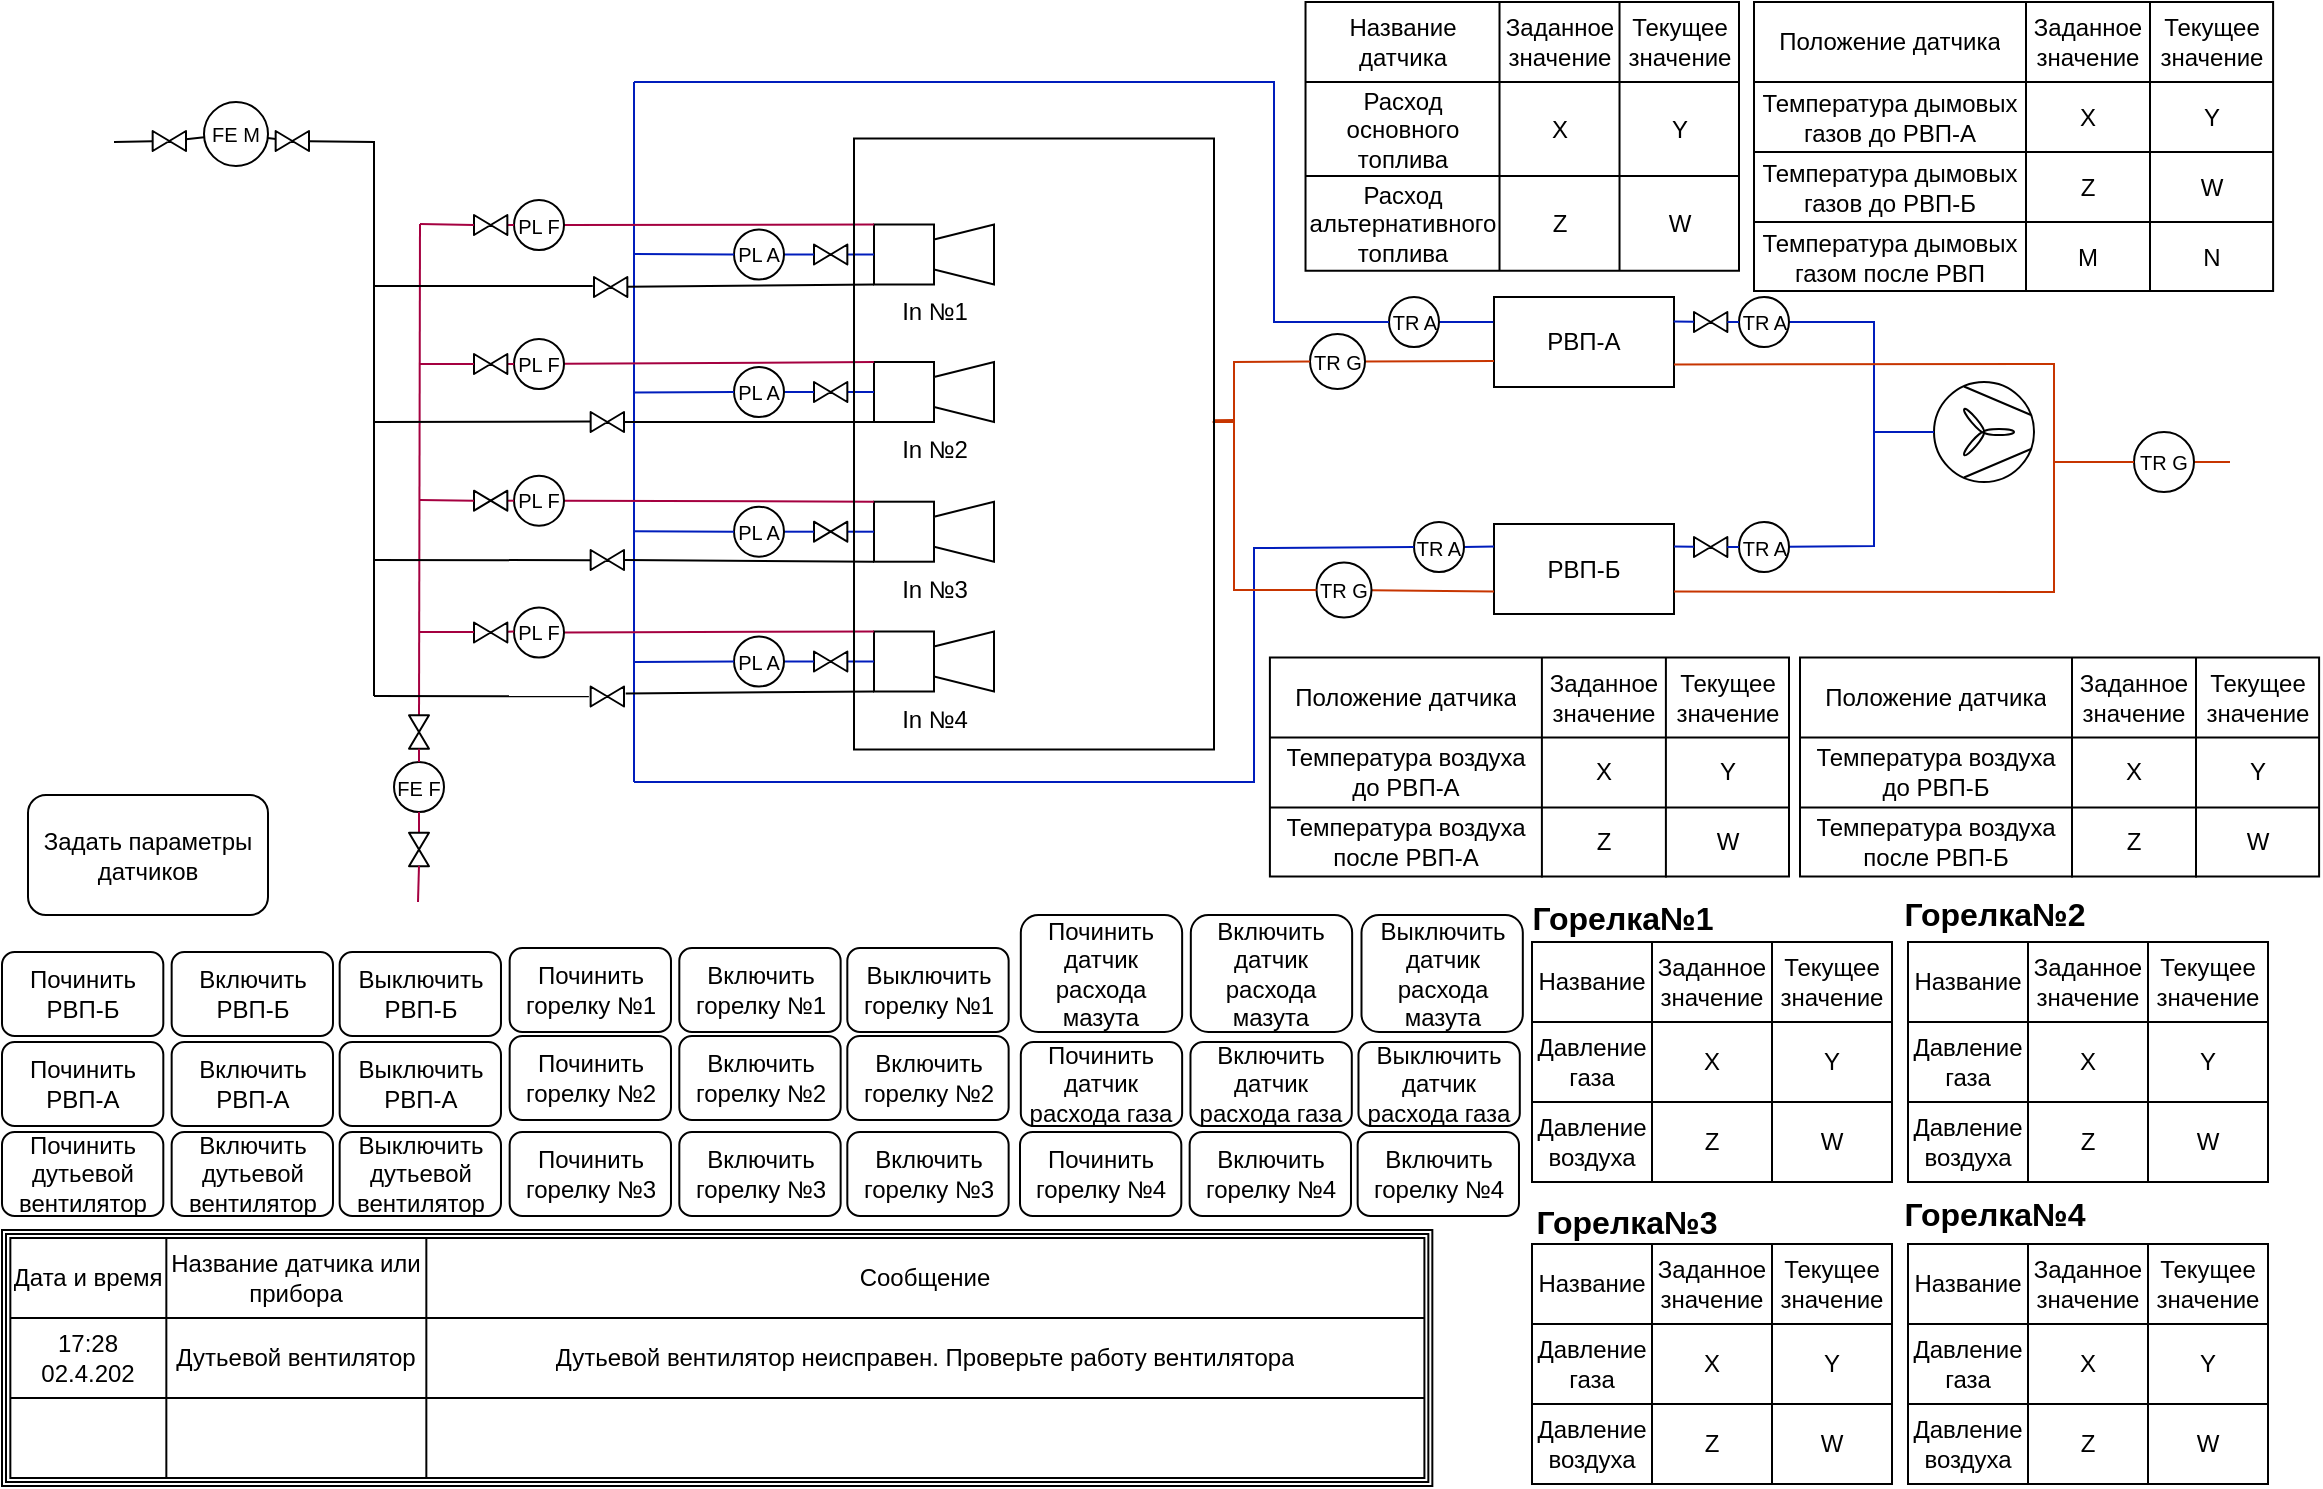 <mxfile version="13.9.8" type="device"><diagram id="0pFj_Jq6zoipQeKUnMGV" name="Страница 1"><mxGraphModel dx="1422" dy="822" grid="0" gridSize="10" guides="1" tooltips="1" connect="1" arrows="1" fold="1" page="1" pageScale="1" pageWidth="1169" pageHeight="827" math="0" shadow="0"><root><mxCell id="0"/><mxCell id="1" parent="0"/><mxCell id="1TxIrIDpYeg81_0Gyv82-40" value="" style="shape=ext;double=1;rounded=0;whiteSpace=wrap;html=1;" vertex="1" parent="1"><mxGeometry x="5" y="639" width="715.17" height="128" as="geometry"/></mxCell><mxCell id="nYzKjFVJATk4dzmECcKe-102" value="In №4" style="shape=mxgraph.pid.fittings.injector;html=1;pointerEvents=1;align=center;verticalLabelPosition=bottom;verticalAlign=top;dashed=0;shadow=0;dashPattern=1 4;sketch=0;" parent="1" vertex="1"><mxGeometry x="441" y="339.75" width="60" height="30" as="geometry"/></mxCell><mxCell id="nYzKjFVJATk4dzmECcKe-101" value="In №3" style="shape=mxgraph.pid.fittings.injector;html=1;pointerEvents=1;align=center;verticalLabelPosition=bottom;verticalAlign=top;dashed=0;shadow=0;dashPattern=1 4;sketch=0;" parent="1" vertex="1"><mxGeometry x="441" y="274.85" width="60" height="30" as="geometry"/></mxCell><mxCell id="nYzKjFVJATk4dzmECcKe-100" value="In №2" style="shape=mxgraph.pid.fittings.injector;html=1;pointerEvents=1;align=center;verticalLabelPosition=bottom;verticalAlign=top;dashed=0;shadow=0;dashPattern=1 4;sketch=0;" parent="1" vertex="1"><mxGeometry x="441" y="205" width="60" height="30" as="geometry"/></mxCell><mxCell id="nYzKjFVJATk4dzmECcKe-6" value="" style="verticalLabelPosition=bottom;outlineConnect=0;align=center;dashed=0;html=1;verticalAlign=top;shape=mxgraph.pid2misc.fan;fanType=common;shadow=0;dashPattern=1 4;sketch=0;" parent="1" vertex="1"><mxGeometry x="971" y="215" width="50" height="50" as="geometry"/></mxCell><mxCell id="nYzKjFVJATk4dzmECcKe-16" value="In №1" style="shape=mxgraph.pid.fittings.injector;html=1;pointerEvents=1;align=center;verticalLabelPosition=bottom;verticalAlign=top;dashed=0;shadow=0;dashPattern=1 4;sketch=0;" parent="1" vertex="1"><mxGeometry x="441" y="136.25" width="60" height="30" as="geometry"/></mxCell><mxCell id="nYzKjFVJATk4dzmECcKe-18" value="РВП-А" style="rounded=0;whiteSpace=wrap;html=1;shadow=0;sketch=0;" parent="1" vertex="1"><mxGeometry x="751" y="172.5" width="90" height="45" as="geometry"/></mxCell><mxCell id="nYzKjFVJATk4dzmECcKe-19" value="РВП-Б" style="rounded=0;whiteSpace=wrap;html=1;shadow=0;sketch=0;" parent="1" vertex="1"><mxGeometry x="751" y="286" width="90" height="45" as="geometry"/></mxCell><mxCell id="nYzKjFVJATk4dzmECcKe-22" value="" style="endArrow=none;html=1;exitX=1;exitY=0.5;exitDx=0;exitDy=0;rounded=0;fillColor=#0050ef;strokeColor=#001DBC;" parent="1" source="nYzKjFVJATk4dzmECcKe-26" target="nYzKjFVJATk4dzmECcKe-6" edge="1"><mxGeometry width="50" height="50" relative="1" as="geometry"><mxPoint x="901" y="195" as="sourcePoint"/><mxPoint x="951" y="145" as="targetPoint"/><Array as="points"><mxPoint x="941" y="185"/><mxPoint x="941" y="240"/></Array></mxGeometry></mxCell><mxCell id="nYzKjFVJATk4dzmECcKe-23" value="" style="endArrow=none;html=1;exitX=0.995;exitY=0.495;exitDx=0;exitDy=0;rounded=0;exitPerimeter=0;fillColor=#0050ef;strokeColor=#001DBC;" parent="1" source="nYzKjFVJATk4dzmECcKe-40" target="nYzKjFVJATk4dzmECcKe-6" edge="1"><mxGeometry width="50" height="50" relative="1" as="geometry"><mxPoint x="851" y="195" as="sourcePoint"/><mxPoint x="981" y="250" as="targetPoint"/><Array as="points"><mxPoint x="941" y="297"/><mxPoint x="941" y="240"/></Array></mxGeometry></mxCell><mxCell id="nYzKjFVJATk4dzmECcKe-24" value="" style="verticalLabelPosition=bottom;align=center;html=1;verticalAlign=top;pointerEvents=1;dashed=0;shape=mxgraph.pid2valves.valve;valveType=gate;shadow=0;sketch=0;" parent="1" vertex="1"><mxGeometry x="851" y="180" width="16.67" height="10" as="geometry"/></mxCell><mxCell id="nYzKjFVJATk4dzmECcKe-25" value="" style="endArrow=none;html=1;exitX=0.998;exitY=0.273;exitDx=0;exitDy=0;rounded=0;exitPerimeter=0;fillColor=#0050ef;strokeColor=#001DBC;" parent="1" source="nYzKjFVJATk4dzmECcKe-18" target="nYzKjFVJATk4dzmECcKe-24" edge="1"><mxGeometry width="50" height="50" relative="1" as="geometry"><mxPoint x="841" y="185" as="sourcePoint"/><mxPoint x="971" y="240" as="targetPoint"/><Array as="points"/></mxGeometry></mxCell><mxCell id="nYzKjFVJATk4dzmECcKe-26" value="&lt;font style=&quot;font-size: 10px&quot;&gt;TR A&lt;/font&gt;" style="ellipse;whiteSpace=wrap;html=1;aspect=fixed;shadow=0;sketch=0;" parent="1" vertex="1"><mxGeometry x="873.5" y="172.5" width="25" height="25" as="geometry"/></mxCell><mxCell id="nYzKjFVJATk4dzmECcKe-27" value="" style="endArrow=none;html=1;exitX=1;exitY=0.5;exitDx=0;exitDy=0;rounded=0;fillColor=#0050ef;strokeColor=#001DBC;" parent="1" source="nYzKjFVJATk4dzmECcKe-24" target="nYzKjFVJATk4dzmECcKe-26" edge="1"><mxGeometry width="50" height="50" relative="1" as="geometry"><mxPoint x="867.67" y="185" as="sourcePoint"/><mxPoint x="971" y="240" as="targetPoint"/><Array as="points"/></mxGeometry></mxCell><mxCell id="nYzKjFVJATk4dzmECcKe-30" value="" style="verticalLabelPosition=bottom;align=center;html=1;verticalAlign=top;pointerEvents=1;dashed=0;shape=mxgraph.pid2valves.valve;valveType=gate;shadow=0;sketch=0;" parent="1" vertex="1"><mxGeometry x="851" y="292.5" width="16.67" height="10" as="geometry"/></mxCell><mxCell id="nYzKjFVJATk4dzmECcKe-33" value="" style="endArrow=none;html=1;exitX=1;exitY=0.25;exitDx=0;exitDy=0;rounded=0;fillColor=#0050ef;strokeColor=#001DBC;" parent="1" source="nYzKjFVJATk4dzmECcKe-19" target="nYzKjFVJATk4dzmECcKe-30" edge="1"><mxGeometry width="50" height="50" relative="1" as="geometry"><mxPoint x="841" y="290" as="sourcePoint"/><mxPoint x="971" y="240.0" as="targetPoint"/><Array as="points"/></mxGeometry></mxCell><mxCell id="nYzKjFVJATk4dzmECcKe-40" value="&lt;font style=&quot;font-size: 10px&quot;&gt;TR A&lt;/font&gt;" style="ellipse;whiteSpace=wrap;html=1;aspect=fixed;shadow=0;sketch=0;" parent="1" vertex="1"><mxGeometry x="873.5" y="285" width="25" height="25" as="geometry"/></mxCell><mxCell id="nYzKjFVJATk4dzmECcKe-41" value="" style="endArrow=none;html=1;exitX=0.995;exitY=0.495;exitDx=0;exitDy=0;rounded=0;exitPerimeter=0;fillColor=#0050ef;strokeColor=#001DBC;" parent="1" source="nYzKjFVJATk4dzmECcKe-30" target="nYzKjFVJATk4dzmECcKe-40" edge="1"><mxGeometry width="50" height="50" relative="1" as="geometry"><mxPoint x="867.587" y="289.95" as="sourcePoint"/><mxPoint x="971" y="240" as="targetPoint"/><Array as="points"/></mxGeometry></mxCell><mxCell id="nYzKjFVJATk4dzmECcKe-42" value="" style="endArrow=none;html=1;entryX=-0.004;entryY=0.278;entryDx=0;entryDy=0;exitX=1;exitY=0.5;exitDx=0;exitDy=0;entryPerimeter=0;fillColor=#0050ef;strokeColor=#001DBC;" parent="1" source="nYzKjFVJATk4dzmECcKe-50" target="nYzKjFVJATk4dzmECcKe-18" edge="1"><mxGeometry width="50" height="50" relative="1" as="geometry"><mxPoint x="741" y="175" as="sourcePoint"/><mxPoint x="681" y="225" as="targetPoint"/></mxGeometry></mxCell><mxCell id="nYzKjFVJATk4dzmECcKe-43" value="" style="endArrow=none;html=1;entryX=0;entryY=0.25;entryDx=0;entryDy=0;fillColor=#0050ef;strokeColor=#001DBC;" parent="1" source="nYzKjFVJATk4dzmECcKe-48" target="nYzKjFVJATk4dzmECcKe-19" edge="1"><mxGeometry width="50" height="50" relative="1" as="geometry"><mxPoint x="651" y="290" as="sourcePoint"/><mxPoint x="681" y="225" as="targetPoint"/></mxGeometry></mxCell><mxCell id="nYzKjFVJATk4dzmECcKe-48" value="&lt;font style=&quot;font-size: 10px&quot;&gt;TR A&lt;/font&gt;" style="ellipse;whiteSpace=wrap;html=1;aspect=fixed;shadow=0;sketch=0;" parent="1" vertex="1"><mxGeometry x="711" y="285" width="25" height="25" as="geometry"/></mxCell><mxCell id="nYzKjFVJATk4dzmECcKe-49" value="" style="endArrow=none;html=1;entryX=0;entryY=0.5;entryDx=0;entryDy=0;rounded=0;fillColor=#0050ef;strokeColor=#001DBC;" parent="1" target="nYzKjFVJATk4dzmECcKe-48" edge="1"><mxGeometry width="50" height="50" relative="1" as="geometry"><mxPoint x="321" y="415" as="sourcePoint"/><mxPoint x="761" y="290" as="targetPoint"/><Array as="points"><mxPoint x="631" y="415"/><mxPoint x="631" y="298"/></Array></mxGeometry></mxCell><mxCell id="nYzKjFVJATk4dzmECcKe-50" value="&lt;font style=&quot;font-size: 10px&quot;&gt;TR A&lt;/font&gt;" style="ellipse;whiteSpace=wrap;html=1;aspect=fixed;shadow=0;sketch=0;" parent="1" vertex="1"><mxGeometry x="698.5" y="172.5" width="25" height="25" as="geometry"/></mxCell><mxCell id="nYzKjFVJATk4dzmECcKe-51" value="" style="endArrow=none;html=1;entryX=0;entryY=0.5;entryDx=0;entryDy=0;rounded=0;fillColor=#0050ef;strokeColor=#001DBC;" parent="1" target="nYzKjFVJATk4dzmECcKe-50" edge="1"><mxGeometry width="50" height="50" relative="1" as="geometry"><mxPoint x="321" y="65" as="sourcePoint"/><mxPoint x="761" y="185" as="targetPoint"/><Array as="points"><mxPoint x="641" y="65"/><mxPoint x="641" y="185"/></Array></mxGeometry></mxCell><mxCell id="nYzKjFVJATk4dzmECcKe-55" value="" style="endArrow=none;html=1;entryX=0;entryY=0.711;entryDx=0;entryDy=0;fillColor=#fa6800;strokeColor=#C73500;entryPerimeter=0;" parent="1" source="nYzKjFVJATk4dzmECcKe-56" target="nYzKjFVJATk4dzmECcKe-18" edge="1"><mxGeometry width="50" height="50" relative="1" as="geometry"><mxPoint x="641" y="206" as="sourcePoint"/><mxPoint x="791" y="255" as="targetPoint"/></mxGeometry></mxCell><mxCell id="nYzKjFVJATk4dzmECcKe-56" value="&lt;font style=&quot;font-size: 10px&quot;&gt;TR G&lt;/font&gt;" style="ellipse;whiteSpace=wrap;html=1;aspect=fixed;shadow=0;sketch=0;" parent="1" vertex="1"><mxGeometry x="659" y="191" width="27.5" height="27.5" as="geometry"/></mxCell><mxCell id="nYzKjFVJATk4dzmECcKe-57" value="" style="endArrow=none;html=1;entryX=0;entryY=0.5;entryDx=0;entryDy=0;exitX=0.996;exitY=0.464;exitDx=0;exitDy=0;exitPerimeter=0;rounded=0;fillColor=#fa6800;strokeColor=#C73500;" parent="1" target="nYzKjFVJATk4dzmECcKe-56" edge="1" source="M5O_XhPjw-QKC4KrUfwK-4"><mxGeometry width="50" height="50" relative="1" as="geometry"><mxPoint x="579.677" y="233.958" as="sourcePoint"/><mxPoint x="751" y="206.25" as="targetPoint"/><Array as="points"><mxPoint x="621" y="235"/><mxPoint x="621" y="205"/></Array></mxGeometry></mxCell><mxCell id="nYzKjFVJATk4dzmECcKe-61" value="" style="endArrow=none;html=1;entryX=0;entryY=0.75;entryDx=0;entryDy=0;fillColor=#fa6800;strokeColor=#C73500;" parent="1" source="nYzKjFVJATk4dzmECcKe-86" target="nYzKjFVJATk4dzmECcKe-19" edge="1"><mxGeometry width="50" height="50" relative="1" as="geometry"><mxPoint x="688.5" y="319.111" as="sourcePoint"/><mxPoint x="751" y="318.945" as="targetPoint"/></mxGeometry></mxCell><mxCell id="nYzKjFVJATk4dzmECcKe-62" value="" style="endArrow=none;html=1;exitX=1;exitY=0.75;exitDx=0;exitDy=0;rounded=0;fillColor=#fa6800;strokeColor=#C73500;" parent="1" source="nYzKjFVJATk4dzmECcKe-18" edge="1"><mxGeometry width="50" height="50" relative="1" as="geometry"><mxPoint x="801" y="285" as="sourcePoint"/><mxPoint x="1031" y="245" as="targetPoint"/><Array as="points"><mxPoint x="1031" y="206"/></Array></mxGeometry></mxCell><mxCell id="nYzKjFVJATk4dzmECcKe-63" value="" style="endArrow=none;html=1;exitX=1;exitY=0.75;exitDx=0;exitDy=0;rounded=0;fillColor=#fa6800;strokeColor=#C73500;" parent="1" source="nYzKjFVJATk4dzmECcKe-19" edge="1"><mxGeometry width="50" height="50" relative="1" as="geometry"><mxPoint x="801" y="285" as="sourcePoint"/><mxPoint x="1031" y="245" as="targetPoint"/><Array as="points"><mxPoint x="1031" y="320"/></Array></mxGeometry></mxCell><mxCell id="nYzKjFVJATk4dzmECcKe-64" value="" style="endArrow=none;html=1;exitX=1;exitY=0.5;exitDx=0;exitDy=0;fillColor=#fa6800;strokeColor=#C73500;" parent="1" source="nYzKjFVJATk4dzmECcKe-65" edge="1"><mxGeometry width="50" height="50" relative="1" as="geometry"><mxPoint x="1076" y="255" as="sourcePoint"/><mxPoint x="1119" y="255" as="targetPoint"/></mxGeometry></mxCell><mxCell id="nYzKjFVJATk4dzmECcKe-65" value="&lt;font style=&quot;font-size: 10px&quot;&gt;TR G&lt;/font&gt;" style="ellipse;whiteSpace=wrap;html=1;aspect=fixed;shadow=0;sketch=0;" parent="1" vertex="1"><mxGeometry x="1071" y="240" width="30" height="30" as="geometry"/></mxCell><mxCell id="nYzKjFVJATk4dzmECcKe-68" value="" style="endArrow=none;html=1;entryX=0;entryY=0.5;entryDx=0;entryDy=0;fillColor=#fa6800;strokeColor=#C73500;" parent="1" target="nYzKjFVJATk4dzmECcKe-65" edge="1"><mxGeometry width="50" height="50" relative="1" as="geometry"><mxPoint x="1031" y="255" as="sourcePoint"/><mxPoint x="1051.0" y="252.5" as="targetPoint"/></mxGeometry></mxCell><mxCell id="nYzKjFVJATk4dzmECcKe-86" value="&lt;font style=&quot;font-size: 10px&quot;&gt;TR G&lt;/font&gt;" style="ellipse;whiteSpace=wrap;html=1;aspect=fixed;shadow=0;sketch=0;" parent="1" vertex="1"><mxGeometry x="662.25" y="305.25" width="27.5" height="27.5" as="geometry"/></mxCell><mxCell id="nYzKjFVJATk4dzmECcKe-89" value="" style="endArrow=none;html=1;entryX=0;entryY=0.5;entryDx=0;entryDy=0;exitX=0.999;exitY=0.461;exitDx=0;exitDy=0;exitPerimeter=0;rounded=0;fillColor=#fa6800;strokeColor=#C73500;" parent="1" target="nYzKjFVJATk4dzmECcKe-86" edge="1" source="M5O_XhPjw-QKC4KrUfwK-4"><mxGeometry width="50" height="50" relative="1" as="geometry"><mxPoint x="580.161" y="233.64" as="sourcePoint"/><mxPoint x="751" y="319.75" as="targetPoint"/><Array as="points"><mxPoint x="621" y="234"/><mxPoint x="621" y="319"/></Array></mxGeometry></mxCell><mxCell id="nYzKjFVJATk4dzmECcKe-114" value="" style="endArrow=none;html=1;fillColor=#0050ef;strokeColor=#001DBC;" parent="1" edge="1"><mxGeometry width="50" height="50" relative="1" as="geometry"><mxPoint x="321" y="415" as="sourcePoint"/><mxPoint x="321" y="65" as="targetPoint"/></mxGeometry></mxCell><mxCell id="nYzKjFVJATk4dzmECcKe-115" value="" style="endArrow=none;html=1;entryX=0;entryY=0.5;entryDx=0;entryDy=0;entryPerimeter=0;fillColor=#0050ef;strokeColor=#001DBC;" parent="1" source="nYzKjFVJATk4dzmECcKe-132" target="nYzKjFVJATk4dzmECcKe-102" edge="1"><mxGeometry width="50" height="50" relative="1" as="geometry"><mxPoint x="271" y="327.75" as="sourcePoint"/><mxPoint x="521" y="229.75" as="targetPoint"/></mxGeometry></mxCell><mxCell id="nYzKjFVJATk4dzmECcKe-116" value="" style="endArrow=none;html=1;entryX=0;entryY=0.5;entryDx=0;entryDy=0;entryPerimeter=0;fillColor=#0050ef;strokeColor=#001DBC;" parent="1" source="nYzKjFVJATk4dzmECcKe-130" target="nYzKjFVJATk4dzmECcKe-101" edge="1"><mxGeometry width="50" height="50" relative="1" as="geometry"><mxPoint x="271" y="254.85" as="sourcePoint"/><mxPoint x="361" y="264.85" as="targetPoint"/></mxGeometry></mxCell><mxCell id="nYzKjFVJATk4dzmECcKe-117" value="" style="endArrow=none;html=1;entryX=0;entryY=0.5;entryDx=0;entryDy=0;entryPerimeter=0;fillColor=#0050ef;strokeColor=#001DBC;" parent="1" source="nYzKjFVJATk4dzmECcKe-128" target="nYzKjFVJATk4dzmECcKe-100" edge="1"><mxGeometry width="50" height="50" relative="1" as="geometry"><mxPoint x="271" y="209" as="sourcePoint"/><mxPoint x="421" y="195" as="targetPoint"/></mxGeometry></mxCell><mxCell id="nYzKjFVJATk4dzmECcKe-118" value="" style="endArrow=none;html=1;entryX=0;entryY=0.5;entryDx=0;entryDy=0;entryPerimeter=0;fillColor=#0050ef;strokeColor=#001DBC;" parent="1" source="nYzKjFVJATk4dzmECcKe-127" target="nYzKjFVJATk4dzmECcKe-16" edge="1"><mxGeometry width="50" height="50" relative="1" as="geometry"><mxPoint x="321" y="155" as="sourcePoint"/><mxPoint x="361" y="175" as="targetPoint"/></mxGeometry></mxCell><mxCell id="nYzKjFVJATk4dzmECcKe-119" value="" style="endArrow=none;html=1;entryX=0;entryY=0;entryDx=0;entryDy=0;entryPerimeter=0;exitX=1;exitY=0.5;exitDx=0;exitDy=0;fillColor=#d80073;strokeColor=#A50040;" parent="1" source="nYzKjFVJATk4dzmECcKe-183" edge="1"><mxGeometry width="50" height="50" relative="1" as="geometry"><mxPoint x="231" y="136" as="sourcePoint"/><mxPoint x="441" y="136.25" as="targetPoint"/></mxGeometry></mxCell><mxCell id="nYzKjFVJATk4dzmECcKe-120" value="" style="endArrow=none;html=1;entryX=0;entryY=0;entryDx=0;entryDy=0;entryPerimeter=0;fillColor=#d80073;strokeColor=#A50040;" parent="1" source="nYzKjFVJATk4dzmECcKe-186" edge="1"><mxGeometry width="50" height="50" relative="1" as="geometry"><mxPoint x="231" y="205" as="sourcePoint"/><mxPoint x="441" y="205" as="targetPoint"/></mxGeometry></mxCell><mxCell id="nYzKjFVJATk4dzmECcKe-121" value="" style="endArrow=none;html=1;entryX=0;entryY=0;entryDx=0;entryDy=0;entryPerimeter=0;" parent="1" source="nYzKjFVJATk4dzmECcKe-256" edge="1"><mxGeometry width="50" height="50" relative="1" as="geometry"><mxPoint x="191" y="305" as="sourcePoint"/><mxPoint x="441" y="304.85" as="targetPoint"/></mxGeometry></mxCell><mxCell id="nYzKjFVJATk4dzmECcKe-122" value="" style="endArrow=none;html=1;entryX=0;entryY=0;entryDx=0;entryDy=0;entryPerimeter=0;" parent="1" source="nYzKjFVJATk4dzmECcKe-254" edge="1"><mxGeometry width="50" height="50" relative="1" as="geometry"><mxPoint x="191" y="235" as="sourcePoint"/><mxPoint x="441" y="235" as="targetPoint"/></mxGeometry></mxCell><mxCell id="nYzKjFVJATk4dzmECcKe-123" value="" style="endArrow=none;html=1;entryX=0;entryY=0;entryDx=0;entryDy=0;entryPerimeter=0;" parent="1" source="nYzKjFVJATk4dzmECcKe-252" edge="1"><mxGeometry width="50" height="50" relative="1" as="geometry"><mxPoint x="191" y="166" as="sourcePoint"/><mxPoint x="441" y="166.25" as="targetPoint"/></mxGeometry></mxCell><mxCell id="nYzKjFVJATk4dzmECcKe-124" value="" style="endArrow=none;html=1;entryX=0;entryY=0;entryDx=0;entryDy=0;entryPerimeter=0;exitX=1.05;exitY=0.346;exitDx=0;exitDy=0;exitPerimeter=0;" parent="1" source="nYzKjFVJATk4dzmECcKe-258" edge="1"><mxGeometry width="50" height="50" relative="1" as="geometry"><mxPoint x="191" y="370" as="sourcePoint"/><mxPoint x="441" y="369.75" as="targetPoint"/></mxGeometry></mxCell><mxCell id="nYzKjFVJATk4dzmECcKe-125" value="" style="endArrow=none;html=1;entryX=0;entryY=0;entryDx=0;entryDy=0;entryPerimeter=0;exitX=1;exitY=0.5;exitDx=0;exitDy=0;fillColor=#d80073;strokeColor=#A50040;" parent="1" source="nYzKjFVJATk4dzmECcKe-188" edge="1"><mxGeometry width="50" height="50" relative="1" as="geometry"><mxPoint x="231" y="274.85" as="sourcePoint"/><mxPoint x="441" y="274.85" as="targetPoint"/></mxGeometry></mxCell><mxCell id="nYzKjFVJATk4dzmECcKe-126" value="" style="endArrow=none;html=1;entryX=0;entryY=0;entryDx=0;entryDy=0;entryPerimeter=0;fillColor=#d80073;strokeColor=#A50040;" parent="1" source="nYzKjFVJATk4dzmECcKe-191" edge="1"><mxGeometry width="50" height="50" relative="1" as="geometry"><mxPoint x="231" y="339.75" as="sourcePoint"/><mxPoint x="441" y="339.75" as="targetPoint"/></mxGeometry></mxCell><mxCell id="nYzKjFVJATk4dzmECcKe-128" value="" style="verticalLabelPosition=bottom;align=center;html=1;verticalAlign=top;pointerEvents=1;dashed=0;shape=mxgraph.pid2valves.valve;valveType=gate;shadow=0;sketch=0;" parent="1" vertex="1"><mxGeometry x="411" y="215" width="16.67" height="10" as="geometry"/></mxCell><mxCell id="nYzKjFVJATk4dzmECcKe-129" value="" style="endArrow=none;html=1;entryX=0;entryY=0.5;entryDx=0;entryDy=0;entryPerimeter=0;fillColor=#0050ef;strokeColor=#001DBC;" parent="1" source="nYzKjFVJATk4dzmECcKe-138" target="nYzKjFVJATk4dzmECcKe-128" edge="1"><mxGeometry width="50" height="50" relative="1" as="geometry"><mxPoint x="321" y="205" as="sourcePoint"/><mxPoint x="381" y="208.5" as="targetPoint"/></mxGeometry></mxCell><mxCell id="nYzKjFVJATk4dzmECcKe-130" value="" style="verticalLabelPosition=bottom;align=center;html=1;verticalAlign=top;pointerEvents=1;dashed=0;shape=mxgraph.pid2valves.valve;valveType=gate;shadow=0;sketch=0;" parent="1" vertex="1"><mxGeometry x="411" y="284.85" width="16.67" height="10" as="geometry"/></mxCell><mxCell id="nYzKjFVJATk4dzmECcKe-131" value="" style="endArrow=none;html=1;entryX=0;entryY=0.5;entryDx=0;entryDy=0;entryPerimeter=0;fillColor=#0050ef;strokeColor=#001DBC;" parent="1" source="nYzKjFVJATk4dzmECcKe-140" target="nYzKjFVJATk4dzmECcKe-130" edge="1"><mxGeometry width="50" height="50" relative="1" as="geometry"><mxPoint x="321" y="304.6" as="sourcePoint"/><mxPoint x="381" y="308.6" as="targetPoint"/></mxGeometry></mxCell><mxCell id="nYzKjFVJATk4dzmECcKe-132" value="" style="verticalLabelPosition=bottom;align=center;html=1;verticalAlign=top;pointerEvents=1;dashed=0;shape=mxgraph.pid2valves.valve;valveType=gate;shadow=0;sketch=0;" parent="1" vertex="1"><mxGeometry x="411" y="349.75" width="16.67" height="10" as="geometry"/></mxCell><mxCell id="nYzKjFVJATk4dzmECcKe-133" value="" style="endArrow=none;html=1;entryX=0;entryY=0.5;entryDx=0;entryDy=0;entryPerimeter=0;fillColor=#0050ef;strokeColor=#001DBC;" parent="1" source="nYzKjFVJATk4dzmECcKe-146" target="nYzKjFVJATk4dzmECcKe-132" edge="1"><mxGeometry width="50" height="50" relative="1" as="geometry"><mxPoint x="321" y="323.75" as="sourcePoint"/><mxPoint x="381" y="327.25" as="targetPoint"/></mxGeometry></mxCell><mxCell id="nYzKjFVJATk4dzmECcKe-127" value="" style="verticalLabelPosition=bottom;align=center;html=1;verticalAlign=top;pointerEvents=1;dashed=0;shape=mxgraph.pid2valves.valve;valveType=gate;shadow=0;sketch=0;" parent="1" vertex="1"><mxGeometry x="411" y="146.25" width="16.67" height="10" as="geometry"/></mxCell><mxCell id="nYzKjFVJATk4dzmECcKe-135" value="" style="endArrow=none;html=1;entryX=0;entryY=0.5;entryDx=0;entryDy=0;entryPerimeter=0;fillColor=#0050ef;strokeColor=#001DBC;" parent="1" source="nYzKjFVJATk4dzmECcKe-134" target="nYzKjFVJATk4dzmECcKe-127" edge="1"><mxGeometry width="50" height="50" relative="1" as="geometry"><mxPoint x="321" y="151" as="sourcePoint"/><mxPoint x="361.0" y="150" as="targetPoint"/></mxGeometry></mxCell><mxCell id="nYzKjFVJATk4dzmECcKe-134" value="&lt;span style=&quot;font-size: 10px&quot;&gt;PL A&lt;/span&gt;" style="ellipse;whiteSpace=wrap;html=1;aspect=fixed;shadow=0;sketch=0;" parent="1" vertex="1"><mxGeometry x="371" y="138.75" width="25" height="25" as="geometry"/></mxCell><mxCell id="nYzKjFVJATk4dzmECcKe-137" value="" style="endArrow=none;html=1;entryX=0;entryY=0.5;entryDx=0;entryDy=0;entryPerimeter=0;fillColor=#0050ef;strokeColor=#001DBC;" parent="1" target="nYzKjFVJATk4dzmECcKe-134" edge="1"><mxGeometry width="50" height="50" relative="1" as="geometry"><mxPoint x="321" y="151" as="sourcePoint"/><mxPoint x="411" y="151.25" as="targetPoint"/></mxGeometry></mxCell><mxCell id="nYzKjFVJATk4dzmECcKe-138" value="&lt;font style=&quot;font-size: 10px&quot;&gt;PL A&lt;/font&gt;" style="ellipse;whiteSpace=wrap;html=1;aspect=fixed;shadow=0;sketch=0;" parent="1" vertex="1"><mxGeometry x="371" y="207.5" width="25" height="25" as="geometry"/></mxCell><mxCell id="nYzKjFVJATk4dzmECcKe-139" value="" style="endArrow=none;html=1;entryX=0;entryY=0.5;entryDx=0;entryDy=0;entryPerimeter=0;fillColor=#0050ef;strokeColor=#001DBC;" parent="1" target="nYzKjFVJATk4dzmECcKe-138" edge="1"><mxGeometry width="50" height="50" relative="1" as="geometry"><mxPoint x="321" y="220.25" as="sourcePoint"/><mxPoint x="411" y="220" as="targetPoint"/></mxGeometry></mxCell><mxCell id="nYzKjFVJATk4dzmECcKe-140" value="&lt;font style=&quot;font-size: 10px&quot;&gt;PL A&lt;/font&gt;" style="ellipse;whiteSpace=wrap;html=1;aspect=fixed;shadow=0;sketch=0;" parent="1" vertex="1"><mxGeometry x="371" y="277.35" width="25" height="25" as="geometry"/></mxCell><mxCell id="nYzKjFVJATk4dzmECcKe-145" value="" style="endArrow=none;html=1;entryX=0;entryY=0.5;entryDx=0;entryDy=0;entryPerimeter=0;fillColor=#0050ef;strokeColor=#001DBC;" parent="1" target="nYzKjFVJATk4dzmECcKe-140" edge="1"><mxGeometry width="50" height="50" relative="1" as="geometry"><mxPoint x="321" y="289.6" as="sourcePoint"/><mxPoint x="411" y="289.85" as="targetPoint"/></mxGeometry></mxCell><mxCell id="nYzKjFVJATk4dzmECcKe-146" value="&lt;font style=&quot;font-size: 10px&quot;&gt;PL A&lt;/font&gt;" style="ellipse;whiteSpace=wrap;html=1;aspect=fixed;shadow=0;sketch=0;" parent="1" vertex="1"><mxGeometry x="371" y="342.25" width="25" height="25" as="geometry"/></mxCell><mxCell id="nYzKjFVJATk4dzmECcKe-147" value="" style="endArrow=none;html=1;entryX=0;entryY=0.5;entryDx=0;entryDy=0;entryPerimeter=0;fillColor=#0050ef;strokeColor=#001DBC;" parent="1" target="nYzKjFVJATk4dzmECcKe-146" edge="1"><mxGeometry width="50" height="50" relative="1" as="geometry"><mxPoint x="321" y="355" as="sourcePoint"/><mxPoint x="411" y="315.75" as="targetPoint"/></mxGeometry></mxCell><mxCell id="nYzKjFVJATk4dzmECcKe-183" value="&lt;span style=&quot;font-size: 10px&quot;&gt;PL F&lt;/span&gt;" style="ellipse;whiteSpace=wrap;html=1;aspect=fixed;shadow=0;sketch=0;" parent="1" vertex="1"><mxGeometry x="261" y="124" width="25" height="25" as="geometry"/></mxCell><mxCell id="nYzKjFVJATk4dzmECcKe-184" value="" style="endArrow=none;html=1;entryX=0;entryY=0.5;entryDx=0;entryDy=0;fillColor=#d80073;strokeColor=#A50040;" parent="1" source="nYzKjFVJATk4dzmECcKe-202" target="nYzKjFVJATk4dzmECcKe-183" edge="1"><mxGeometry width="50" height="50" relative="1" as="geometry"><mxPoint x="231" y="137" as="sourcePoint"/><mxPoint x="441" y="136.25" as="targetPoint"/></mxGeometry></mxCell><mxCell id="nYzKjFVJATk4dzmECcKe-186" value="&lt;span style=&quot;font-size: 10px&quot;&gt;PL F&lt;/span&gt;" style="ellipse;whiteSpace=wrap;html=1;aspect=fixed;shadow=0;sketch=0;" parent="1" vertex="1"><mxGeometry x="261" y="193.5" width="25" height="25" as="geometry"/></mxCell><mxCell id="nYzKjFVJATk4dzmECcKe-187" value="" style="endArrow=none;html=1;entryX=0;entryY=0.5;entryDx=0;entryDy=0;fillColor=#d80073;strokeColor=#A50040;" parent="1" source="nYzKjFVJATk4dzmECcKe-204" target="nYzKjFVJATk4dzmECcKe-186" edge="1"><mxGeometry width="50" height="50" relative="1" as="geometry"><mxPoint x="231" y="206" as="sourcePoint"/><mxPoint x="441" y="205" as="targetPoint"/></mxGeometry></mxCell><mxCell id="nYzKjFVJATk4dzmECcKe-188" value="&lt;span style=&quot;font-size: 10px&quot;&gt;PL F&lt;/span&gt;" style="ellipse;whiteSpace=wrap;html=1;aspect=fixed;shadow=0;sketch=0;" parent="1" vertex="1"><mxGeometry x="261" y="261.85" width="25" height="25" as="geometry"/></mxCell><mxCell id="nYzKjFVJATk4dzmECcKe-190" value="" style="endArrow=none;html=1;entryX=0;entryY=0.5;entryDx=0;entryDy=0;fillColor=#d80073;strokeColor=#A50040;" parent="1" source="nYzKjFVJATk4dzmECcKe-206" target="nYzKjFVJATk4dzmECcKe-188" edge="1"><mxGeometry width="50" height="50" relative="1" as="geometry"><mxPoint x="231" y="274.85" as="sourcePoint"/><mxPoint x="441" y="274.85" as="targetPoint"/></mxGeometry></mxCell><mxCell id="nYzKjFVJATk4dzmECcKe-191" value="&lt;span style=&quot;font-size: 10px&quot;&gt;PL F&lt;/span&gt;" style="ellipse;whiteSpace=wrap;html=1;aspect=fixed;shadow=0;sketch=0;" parent="1" vertex="1"><mxGeometry x="261" y="327.75" width="25" height="25" as="geometry"/></mxCell><mxCell id="nYzKjFVJATk4dzmECcKe-192" value="" style="endArrow=none;html=1;entryX=0;entryY=0.48;entryDx=0;entryDy=0;entryPerimeter=0;fillColor=#d80073;strokeColor=#A50040;" parent="1" source="nYzKjFVJATk4dzmECcKe-208" target="nYzKjFVJATk4dzmECcKe-191" edge="1"><mxGeometry width="50" height="50" relative="1" as="geometry"><mxPoint x="231" y="339.75" as="sourcePoint"/><mxPoint x="441" y="339.75" as="targetPoint"/></mxGeometry></mxCell><mxCell id="nYzKjFVJATk4dzmECcKe-202" value="" style="verticalLabelPosition=bottom;align=center;html=1;verticalAlign=top;pointerEvents=1;dashed=0;shape=mxgraph.pid2valves.valve;valveType=gate;shadow=0;sketch=0;" parent="1" vertex="1"><mxGeometry x="241" y="131.5" width="16.67" height="10" as="geometry"/></mxCell><mxCell id="nYzKjFVJATk4dzmECcKe-203" value="" style="endArrow=none;html=1;entryX=0;entryY=0.5;entryDx=0;entryDy=0;fillColor=#d80073;strokeColor=#A50040;" parent="1" target="nYzKjFVJATk4dzmECcKe-202" edge="1"><mxGeometry width="50" height="50" relative="1" as="geometry"><mxPoint x="214" y="136" as="sourcePoint"/><mxPoint x="261.0" y="136.5" as="targetPoint"/></mxGeometry></mxCell><mxCell id="nYzKjFVJATk4dzmECcKe-204" value="" style="verticalLabelPosition=bottom;align=center;html=1;verticalAlign=top;pointerEvents=1;dashed=0;shape=mxgraph.pid2valves.valve;valveType=gate;shadow=0;sketch=0;" parent="1" vertex="1"><mxGeometry x="241" y="201" width="16.67" height="10" as="geometry"/></mxCell><mxCell id="nYzKjFVJATk4dzmECcKe-205" value="" style="endArrow=none;html=1;entryX=0;entryY=0.5;entryDx=0;entryDy=0;fillColor=#d80073;strokeColor=#A50040;" parent="1" target="nYzKjFVJATk4dzmECcKe-204" edge="1"><mxGeometry width="50" height="50" relative="1" as="geometry"><mxPoint x="214" y="206" as="sourcePoint"/><mxPoint x="261.0" y="206" as="targetPoint"/></mxGeometry></mxCell><mxCell id="nYzKjFVJATk4dzmECcKe-206" value="" style="verticalLabelPosition=bottom;align=center;html=1;verticalAlign=top;pointerEvents=1;dashed=0;shape=mxgraph.pid2valves.valve;valveType=gate;shadow=0;sketch=0;" parent="1" vertex="1"><mxGeometry x="241" y="269.35" width="16.67" height="10" as="geometry"/></mxCell><mxCell id="nYzKjFVJATk4dzmECcKe-207" value="" style="endArrow=none;html=1;entryX=0;entryY=0.5;entryDx=0;entryDy=0;fillColor=#d80073;strokeColor=#A50040;" parent="1" target="nYzKjFVJATk4dzmECcKe-206" edge="1"><mxGeometry width="50" height="50" relative="1" as="geometry"><mxPoint x="214" y="274" as="sourcePoint"/><mxPoint x="261.0" y="274.35" as="targetPoint"/></mxGeometry></mxCell><mxCell id="nYzKjFVJATk4dzmECcKe-208" value="" style="verticalLabelPosition=bottom;align=center;html=1;verticalAlign=top;pointerEvents=1;dashed=0;shape=mxgraph.pid2valves.valve;valveType=gate;shadow=0;sketch=0;" parent="1" vertex="1"><mxGeometry x="241" y="335.25" width="16.67" height="10" as="geometry"/></mxCell><mxCell id="nYzKjFVJATk4dzmECcKe-209" value="" style="endArrow=none;html=1;entryX=0;entryY=0.48;entryDx=0;entryDy=0;entryPerimeter=0;fillColor=#d80073;strokeColor=#A50040;" parent="1" target="nYzKjFVJATk4dzmECcKe-208" edge="1"><mxGeometry width="50" height="50" relative="1" as="geometry"><mxPoint x="214" y="340" as="sourcePoint"/><mxPoint x="261" y="339.75" as="targetPoint"/></mxGeometry></mxCell><mxCell id="nYzKjFVJATk4dzmECcKe-210" value="" style="endArrow=none;html=1;fillColor=#d80073;strokeColor=#A50040;" parent="1" source="nYzKjFVJATk4dzmECcKe-216" edge="1"><mxGeometry width="50" height="50" relative="1" as="geometry"><mxPoint x="221" y="405" as="sourcePoint"/><mxPoint x="214" y="136" as="targetPoint"/></mxGeometry></mxCell><mxCell id="nYzKjFVJATk4dzmECcKe-214" value="&lt;span style=&quot;font-size: 10px&quot;&gt;FE F&lt;/span&gt;" style="ellipse;whiteSpace=wrap;html=1;aspect=fixed;shadow=0;sketch=0;" parent="1" vertex="1"><mxGeometry x="201" y="405" width="25" height="25" as="geometry"/></mxCell><mxCell id="nYzKjFVJATk4dzmECcKe-215" value="" style="endArrow=none;html=1;entryX=0.5;entryY=1;entryDx=0;entryDy=0;exitX=0.036;exitY=0.5;exitDx=0;exitDy=0;exitPerimeter=0;fillColor=#d80073;strokeColor=#A50040;" parent="1" source="nYzKjFVJATk4dzmECcKe-219" target="nYzKjFVJATk4dzmECcKe-214" edge="1"><mxGeometry width="50" height="50" relative="1" as="geometry"><mxPoint x="214" y="475" as="sourcePoint"/><mxPoint x="214" y="430" as="targetPoint"/></mxGeometry></mxCell><mxCell id="nYzKjFVJATk4dzmECcKe-216" value="" style="verticalLabelPosition=bottom;align=center;html=1;verticalAlign=top;pointerEvents=1;dashed=0;shape=mxgraph.pid2valves.valve;valveType=gate;shadow=0;sketch=0;rotation=90;" parent="1" vertex="1"><mxGeometry x="205.16" y="385" width="16.67" height="10" as="geometry"/></mxCell><mxCell id="nYzKjFVJATk4dzmECcKe-218" value="" style="endArrow=none;html=1;exitX=0.5;exitY=0;exitDx=0;exitDy=0;fillColor=#d80073;strokeColor=#A50040;" parent="1" source="nYzKjFVJATk4dzmECcKe-214" target="nYzKjFVJATk4dzmECcKe-216" edge="1"><mxGeometry width="50" height="50" relative="1" as="geometry"><mxPoint x="213.5" y="405" as="sourcePoint"/><mxPoint x="214" y="136" as="targetPoint"/></mxGeometry></mxCell><mxCell id="nYzKjFVJATk4dzmECcKe-219" value="" style="verticalLabelPosition=bottom;align=center;html=1;verticalAlign=top;pointerEvents=1;dashed=0;shape=mxgraph.pid2valves.valve;valveType=gate;shadow=0;sketch=0;rotation=90;" parent="1" vertex="1"><mxGeometry x="205.16" y="443.75" width="16.67" height="10" as="geometry"/></mxCell><mxCell id="nYzKjFVJATk4dzmECcKe-221" value="" style="endArrow=none;html=1;entryX=0.991;entryY=0.5;entryDx=0;entryDy=0;entryPerimeter=0;fillColor=#d80073;strokeColor=#A50040;" parent="1" target="nYzKjFVJATk4dzmECcKe-219" edge="1"><mxGeometry width="50" height="50" relative="1" as="geometry"><mxPoint x="213" y="475" as="sourcePoint"/><mxPoint x="213.5" y="430" as="targetPoint"/></mxGeometry></mxCell><mxCell id="nYzKjFVJATk4dzmECcKe-245" value="" style="endArrow=none;html=1;rounded=0;" parent="1" source="nYzKjFVJATk4dzmECcKe-250" edge="1"><mxGeometry width="50" height="50" relative="1" as="geometry"><mxPoint x="191" y="370" as="sourcePoint"/><mxPoint x="61" y="95" as="targetPoint"/><Array as="points"/></mxGeometry></mxCell><mxCell id="nYzKjFVJATk4dzmECcKe-246" value="&lt;span style=&quot;font-size: 10px&quot;&gt;FE M&lt;/span&gt;" style="ellipse;whiteSpace=wrap;html=1;aspect=fixed;shadow=0;sketch=0;" parent="1" vertex="1"><mxGeometry x="106" y="75" width="32" height="32" as="geometry"/></mxCell><mxCell id="nYzKjFVJATk4dzmECcKe-247" value="" style="endArrow=none;html=1;rounded=0;" parent="1" source="nYzKjFVJATk4dzmECcKe-248" target="nYzKjFVJATk4dzmECcKe-246" edge="1"><mxGeometry width="50" height="50" relative="1" as="geometry"><mxPoint x="191" y="370" as="sourcePoint"/><mxPoint x="41" y="95" as="targetPoint"/><Array as="points"/></mxGeometry></mxCell><mxCell id="nYzKjFVJATk4dzmECcKe-248" value="" style="verticalLabelPosition=bottom;align=center;html=1;verticalAlign=top;pointerEvents=1;dashed=0;shape=mxgraph.pid2valves.valve;valveType=gate;shadow=0;sketch=0;" parent="1" vertex="1"><mxGeometry x="141.83" y="89.5" width="16.67" height="10" as="geometry"/></mxCell><mxCell id="nYzKjFVJATk4dzmECcKe-249" value="" style="endArrow=none;html=1;rounded=0;" parent="1" target="nYzKjFVJATk4dzmECcKe-248" edge="1"><mxGeometry width="50" height="50" relative="1" as="geometry"><mxPoint x="191" y="372" as="sourcePoint"/><mxPoint x="74.5" y="94.539" as="targetPoint"/><Array as="points"><mxPoint x="191" y="95"/></Array></mxGeometry></mxCell><mxCell id="nYzKjFVJATk4dzmECcKe-250" value="" style="verticalLabelPosition=bottom;align=center;html=1;verticalAlign=top;pointerEvents=1;dashed=0;shape=mxgraph.pid2valves.valve;valveType=gate;shadow=0;sketch=0;" parent="1" vertex="1"><mxGeometry x="80.33" y="89.5" width="16.67" height="10" as="geometry"/></mxCell><mxCell id="nYzKjFVJATk4dzmECcKe-251" value="" style="endArrow=none;html=1;rounded=0;" parent="1" source="nYzKjFVJATk4dzmECcKe-246" target="nYzKjFVJATk4dzmECcKe-250" edge="1"><mxGeometry width="50" height="50" relative="1" as="geometry"><mxPoint x="106.0" y="94.587" as="sourcePoint"/><mxPoint x="61" y="95" as="targetPoint"/><Array as="points"/></mxGeometry></mxCell><mxCell id="nYzKjFVJATk4dzmECcKe-252" value="" style="verticalLabelPosition=bottom;align=center;html=1;verticalAlign=top;pointerEvents=1;dashed=0;shape=mxgraph.pid2valves.valve;valveType=gate;shadow=0;sketch=0;" parent="1" vertex="1"><mxGeometry x="301" y="162.5" width="16.67" height="10" as="geometry"/></mxCell><mxCell id="nYzKjFVJATk4dzmECcKe-253" value="" style="endArrow=none;html=1;entryX=-0.037;entryY=0.45;entryDx=0;entryDy=0;entryPerimeter=0;" parent="1" target="nYzKjFVJATk4dzmECcKe-252" edge="1"><mxGeometry width="50" height="50" relative="1" as="geometry"><mxPoint x="191" y="167" as="sourcePoint"/><mxPoint x="441" y="166.25" as="targetPoint"/></mxGeometry></mxCell><mxCell id="nYzKjFVJATk4dzmECcKe-254" value="" style="verticalLabelPosition=bottom;align=center;html=1;verticalAlign=top;pointerEvents=1;dashed=0;shape=mxgraph.pid2valves.valve;valveType=gate;shadow=0;sketch=0;" parent="1" vertex="1"><mxGeometry x="299.33" y="230" width="16.67" height="10" as="geometry"/></mxCell><mxCell id="nYzKjFVJATk4dzmECcKe-255" value="" style="endArrow=none;html=1;entryX=-0.014;entryY=0.474;entryDx=0;entryDy=0;entryPerimeter=0;" parent="1" target="nYzKjFVJATk4dzmECcKe-254" edge="1"><mxGeometry width="50" height="50" relative="1" as="geometry"><mxPoint x="191" y="235" as="sourcePoint"/><mxPoint x="441" y="235" as="targetPoint"/></mxGeometry></mxCell><mxCell id="nYzKjFVJATk4dzmECcKe-256" value="" style="verticalLabelPosition=bottom;align=center;html=1;verticalAlign=top;pointerEvents=1;dashed=0;shape=mxgraph.pid2valves.valve;valveType=gate;shadow=0;sketch=0;" parent="1" vertex="1"><mxGeometry x="299.33" y="299" width="16.67" height="10" as="geometry"/></mxCell><mxCell id="nYzKjFVJATk4dzmECcKe-257" value="" style="endArrow=none;html=1;entryX=-0.014;entryY=0.51;entryDx=0;entryDy=0;entryPerimeter=0;" parent="1" target="nYzKjFVJATk4dzmECcKe-256" edge="1"><mxGeometry width="50" height="50" relative="1" as="geometry"><mxPoint x="191" y="304" as="sourcePoint"/><mxPoint x="441" y="304.85" as="targetPoint"/></mxGeometry></mxCell><mxCell id="nYzKjFVJATk4dzmECcKe-258" value="" style="verticalLabelPosition=bottom;align=center;html=1;verticalAlign=top;pointerEvents=1;dashed=0;shape=mxgraph.pid2valves.valve;valveType=gate;shadow=0;sketch=0;" parent="1" vertex="1"><mxGeometry x="299.33" y="367.25" width="16.67" height="10" as="geometry"/></mxCell><mxCell id="nYzKjFVJATk4dzmECcKe-259" value="" style="endArrow=none;html=1;entryX=-0.053;entryY=0.491;entryDx=0;entryDy=0;entryPerimeter=0;" parent="1" target="nYzKjFVJATk4dzmECcKe-258" edge="1"><mxGeometry width="50" height="50" relative="1" as="geometry"><mxPoint x="191" y="372" as="sourcePoint"/><mxPoint x="441" y="369.75" as="targetPoint"/></mxGeometry></mxCell><mxCell id="M5O_XhPjw-QKC4KrUfwK-4" value="" style="rounded=0;whiteSpace=wrap;html=1;fillColor=none;gradientColor=none;" parent="1" vertex="1"><mxGeometry x="431" y="93.25" width="180" height="305.5" as="geometry"/></mxCell><mxCell id="1TxIrIDpYeg81_0Gyv82-27" value="" style="shape=table;html=1;whiteSpace=wrap;startSize=0;container=1;collapsible=0;childLayout=tableLayout;" vertex="1" parent="1"><mxGeometry x="9.17" y="643" width="707.033" height="120" as="geometry"/></mxCell><mxCell id="1TxIrIDpYeg81_0Gyv82-28" value="" style="shape=partialRectangle;html=1;whiteSpace=wrap;collapsible=0;dropTarget=0;pointerEvents=0;fillColor=none;top=0;left=0;bottom=0;right=0;points=[[0,0.5],[1,0.5]];portConstraint=eastwest;" vertex="1" parent="1TxIrIDpYeg81_0Gyv82-27"><mxGeometry width="707.033" height="40" as="geometry"/></mxCell><mxCell id="1TxIrIDpYeg81_0Gyv82-29" value="Дата и время" style="shape=partialRectangle;html=1;whiteSpace=wrap;connectable=0;fillColor=none;top=0;left=0;bottom=0;right=0;overflow=hidden;" vertex="1" parent="1TxIrIDpYeg81_0Gyv82-28"><mxGeometry width="78" height="40" as="geometry"/></mxCell><mxCell id="1TxIrIDpYeg81_0Gyv82-30" value="Название датчика или прибора" style="shape=partialRectangle;html=1;whiteSpace=wrap;connectable=0;fillColor=none;top=0;left=0;bottom=0;right=0;overflow=hidden;" vertex="1" parent="1TxIrIDpYeg81_0Gyv82-28"><mxGeometry x="78" width="130" height="40" as="geometry"/></mxCell><mxCell id="1TxIrIDpYeg81_0Gyv82-31" value="Сообщение" style="shape=partialRectangle;html=1;whiteSpace=wrap;connectable=0;fillColor=none;top=0;left=0;bottom=0;right=0;overflow=hidden;" vertex="1" parent="1TxIrIDpYeg81_0Gyv82-28"><mxGeometry x="208" width="499" height="40" as="geometry"/></mxCell><mxCell id="1TxIrIDpYeg81_0Gyv82-32" value="" style="shape=partialRectangle;html=1;whiteSpace=wrap;collapsible=0;dropTarget=0;pointerEvents=0;fillColor=none;top=0;left=0;bottom=0;right=0;points=[[0,0.5],[1,0.5]];portConstraint=eastwest;" vertex="1" parent="1TxIrIDpYeg81_0Gyv82-27"><mxGeometry y="40" width="707.033" height="40" as="geometry"/></mxCell><mxCell id="1TxIrIDpYeg81_0Gyv82-33" value="17:28 02.4.202" style="shape=partialRectangle;html=1;whiteSpace=wrap;connectable=0;fillColor=none;top=0;left=0;bottom=0;right=0;overflow=hidden;" vertex="1" parent="1TxIrIDpYeg81_0Gyv82-32"><mxGeometry width="78" height="40" as="geometry"/></mxCell><mxCell id="1TxIrIDpYeg81_0Gyv82-34" value="Дутьевой вентилятор" style="shape=partialRectangle;html=1;whiteSpace=wrap;connectable=0;fillColor=none;top=0;left=0;bottom=0;right=0;overflow=hidden;" vertex="1" parent="1TxIrIDpYeg81_0Gyv82-32"><mxGeometry x="78" width="130" height="40" as="geometry"/></mxCell><mxCell id="1TxIrIDpYeg81_0Gyv82-35" value="Дутьевой вентилятор неисправен. Проверьте работу вентилятора" style="shape=partialRectangle;html=1;whiteSpace=wrap;connectable=0;fillColor=none;top=0;left=0;bottom=0;right=0;overflow=hidden;" vertex="1" parent="1TxIrIDpYeg81_0Gyv82-32"><mxGeometry x="208" width="499" height="40" as="geometry"/></mxCell><mxCell id="1TxIrIDpYeg81_0Gyv82-36" value="" style="shape=partialRectangle;html=1;whiteSpace=wrap;collapsible=0;dropTarget=0;pointerEvents=0;fillColor=none;top=0;left=0;bottom=0;right=0;points=[[0,0.5],[1,0.5]];portConstraint=eastwest;" vertex="1" parent="1TxIrIDpYeg81_0Gyv82-27"><mxGeometry y="80" width="707.033" height="40" as="geometry"/></mxCell><mxCell id="1TxIrIDpYeg81_0Gyv82-37" value="" style="shape=partialRectangle;html=1;whiteSpace=wrap;connectable=0;fillColor=none;top=0;left=0;bottom=0;right=0;overflow=hidden;" vertex="1" parent="1TxIrIDpYeg81_0Gyv82-36"><mxGeometry width="78" height="40" as="geometry"/></mxCell><mxCell id="1TxIrIDpYeg81_0Gyv82-38" value="" style="shape=partialRectangle;html=1;whiteSpace=wrap;connectable=0;fillColor=none;top=0;left=0;bottom=0;right=0;overflow=hidden;" vertex="1" parent="1TxIrIDpYeg81_0Gyv82-36"><mxGeometry x="78" width="130" height="40" as="geometry"/></mxCell><mxCell id="1TxIrIDpYeg81_0Gyv82-39" value="" style="shape=partialRectangle;html=1;whiteSpace=wrap;connectable=0;fillColor=none;top=0;left=0;bottom=0;right=0;overflow=hidden;" vertex="1" parent="1TxIrIDpYeg81_0Gyv82-36"><mxGeometry x="208" width="499" height="40" as="geometry"/></mxCell><mxCell id="1TxIrIDpYeg81_0Gyv82-41" value="" style="shape=table;html=1;whiteSpace=wrap;startSize=0;container=1;collapsible=0;childLayout=tableLayout;" vertex="1" parent="1"><mxGeometry x="770" y="495" width="180" height="120" as="geometry"/></mxCell><mxCell id="1TxIrIDpYeg81_0Gyv82-42" value="" style="shape=partialRectangle;html=1;whiteSpace=wrap;collapsible=0;dropTarget=0;pointerEvents=0;fillColor=none;top=0;left=0;bottom=0;right=0;points=[[0,0.5],[1,0.5]];portConstraint=eastwest;" vertex="1" parent="1TxIrIDpYeg81_0Gyv82-41"><mxGeometry width="180" height="40" as="geometry"/></mxCell><mxCell id="1TxIrIDpYeg81_0Gyv82-43" value="Название" style="shape=partialRectangle;html=1;whiteSpace=wrap;connectable=0;fillColor=none;top=0;left=0;bottom=0;right=0;overflow=hidden;" vertex="1" parent="1TxIrIDpYeg81_0Gyv82-42"><mxGeometry width="60" height="40" as="geometry"/></mxCell><mxCell id="1TxIrIDpYeg81_0Gyv82-44" value="Заданное значение" style="shape=partialRectangle;html=1;whiteSpace=wrap;connectable=0;fillColor=none;top=0;left=0;bottom=0;right=0;overflow=hidden;" vertex="1" parent="1TxIrIDpYeg81_0Gyv82-42"><mxGeometry x="60" width="60" height="40" as="geometry"/></mxCell><mxCell id="1TxIrIDpYeg81_0Gyv82-45" value="Текущее значение" style="shape=partialRectangle;html=1;whiteSpace=wrap;connectable=0;fillColor=none;top=0;left=0;bottom=0;right=0;overflow=hidden;" vertex="1" parent="1TxIrIDpYeg81_0Gyv82-42"><mxGeometry x="120" width="60" height="40" as="geometry"/></mxCell><mxCell id="1TxIrIDpYeg81_0Gyv82-46" value="" style="shape=partialRectangle;html=1;whiteSpace=wrap;collapsible=0;dropTarget=0;pointerEvents=0;fillColor=none;top=0;left=0;bottom=0;right=0;points=[[0,0.5],[1,0.5]];portConstraint=eastwest;" vertex="1" parent="1TxIrIDpYeg81_0Gyv82-41"><mxGeometry y="40" width="180" height="40" as="geometry"/></mxCell><mxCell id="1TxIrIDpYeg81_0Gyv82-47" value="Давление газа" style="shape=partialRectangle;html=1;whiteSpace=wrap;connectable=0;fillColor=none;top=0;left=0;bottom=0;right=0;overflow=hidden;" vertex="1" parent="1TxIrIDpYeg81_0Gyv82-46"><mxGeometry width="60" height="40" as="geometry"/></mxCell><mxCell id="1TxIrIDpYeg81_0Gyv82-48" value="X" style="shape=partialRectangle;html=1;whiteSpace=wrap;connectable=0;fillColor=none;top=0;left=0;bottom=0;right=0;overflow=hidden;" vertex="1" parent="1TxIrIDpYeg81_0Gyv82-46"><mxGeometry x="60" width="60" height="40" as="geometry"/></mxCell><mxCell id="1TxIrIDpYeg81_0Gyv82-49" value="Y" style="shape=partialRectangle;html=1;whiteSpace=wrap;connectable=0;fillColor=none;top=0;left=0;bottom=0;right=0;overflow=hidden;" vertex="1" parent="1TxIrIDpYeg81_0Gyv82-46"><mxGeometry x="120" width="60" height="40" as="geometry"/></mxCell><mxCell id="1TxIrIDpYeg81_0Gyv82-50" value="" style="shape=partialRectangle;html=1;whiteSpace=wrap;collapsible=0;dropTarget=0;pointerEvents=0;fillColor=none;top=0;left=0;bottom=0;right=0;points=[[0,0.5],[1,0.5]];portConstraint=eastwest;" vertex="1" parent="1TxIrIDpYeg81_0Gyv82-41"><mxGeometry y="80" width="180" height="40" as="geometry"/></mxCell><mxCell id="1TxIrIDpYeg81_0Gyv82-51" value="Давление воздуха" style="shape=partialRectangle;html=1;whiteSpace=wrap;connectable=0;fillColor=none;top=0;left=0;bottom=0;right=0;overflow=hidden;" vertex="1" parent="1TxIrIDpYeg81_0Gyv82-50"><mxGeometry width="60" height="40" as="geometry"/></mxCell><mxCell id="1TxIrIDpYeg81_0Gyv82-52" value="Z" style="shape=partialRectangle;html=1;whiteSpace=wrap;connectable=0;fillColor=none;top=0;left=0;bottom=0;right=0;overflow=hidden;" vertex="1" parent="1TxIrIDpYeg81_0Gyv82-50"><mxGeometry x="60" width="60" height="40" as="geometry"/></mxCell><mxCell id="1TxIrIDpYeg81_0Gyv82-53" value="W" style="shape=partialRectangle;html=1;whiteSpace=wrap;connectable=0;fillColor=none;top=0;left=0;bottom=0;right=0;overflow=hidden;" vertex="1" parent="1TxIrIDpYeg81_0Gyv82-50"><mxGeometry x="120" width="60" height="40" as="geometry"/></mxCell><mxCell id="1TxIrIDpYeg81_0Gyv82-54" value="&lt;font style=&quot;font-size: 16px&quot;&gt;Горелка№1&lt;/font&gt;" style="text;strokeColor=none;fillColor=none;html=1;fontSize=24;fontStyle=1;verticalAlign=middle;align=center;" vertex="1" parent="1"><mxGeometry x="791" y="471" width="47.5" height="19" as="geometry"/></mxCell><mxCell id="1TxIrIDpYeg81_0Gyv82-55" value="" style="shape=table;html=1;whiteSpace=wrap;startSize=0;container=1;collapsible=0;childLayout=tableLayout;" vertex="1" parent="1"><mxGeometry x="958" y="495" width="180" height="120" as="geometry"/></mxCell><mxCell id="1TxIrIDpYeg81_0Gyv82-56" value="" style="shape=partialRectangle;html=1;whiteSpace=wrap;collapsible=0;dropTarget=0;pointerEvents=0;fillColor=none;top=0;left=0;bottom=0;right=0;points=[[0,0.5],[1,0.5]];portConstraint=eastwest;" vertex="1" parent="1TxIrIDpYeg81_0Gyv82-55"><mxGeometry width="180" height="40" as="geometry"/></mxCell><mxCell id="1TxIrIDpYeg81_0Gyv82-57" value="Название" style="shape=partialRectangle;html=1;whiteSpace=wrap;connectable=0;fillColor=none;top=0;left=0;bottom=0;right=0;overflow=hidden;" vertex="1" parent="1TxIrIDpYeg81_0Gyv82-56"><mxGeometry width="60" height="40" as="geometry"/></mxCell><mxCell id="1TxIrIDpYeg81_0Gyv82-58" value="Заданное значение" style="shape=partialRectangle;html=1;whiteSpace=wrap;connectable=0;fillColor=none;top=0;left=0;bottom=0;right=0;overflow=hidden;" vertex="1" parent="1TxIrIDpYeg81_0Gyv82-56"><mxGeometry x="60" width="60" height="40" as="geometry"/></mxCell><mxCell id="1TxIrIDpYeg81_0Gyv82-59" value="Текущее значение" style="shape=partialRectangle;html=1;whiteSpace=wrap;connectable=0;fillColor=none;top=0;left=0;bottom=0;right=0;overflow=hidden;" vertex="1" parent="1TxIrIDpYeg81_0Gyv82-56"><mxGeometry x="120" width="60" height="40" as="geometry"/></mxCell><mxCell id="1TxIrIDpYeg81_0Gyv82-60" value="" style="shape=partialRectangle;html=1;whiteSpace=wrap;collapsible=0;dropTarget=0;pointerEvents=0;fillColor=none;top=0;left=0;bottom=0;right=0;points=[[0,0.5],[1,0.5]];portConstraint=eastwest;" vertex="1" parent="1TxIrIDpYeg81_0Gyv82-55"><mxGeometry y="40" width="180" height="40" as="geometry"/></mxCell><mxCell id="1TxIrIDpYeg81_0Gyv82-61" value="Давление газа" style="shape=partialRectangle;html=1;whiteSpace=wrap;connectable=0;fillColor=none;top=0;left=0;bottom=0;right=0;overflow=hidden;" vertex="1" parent="1TxIrIDpYeg81_0Gyv82-60"><mxGeometry width="60" height="40" as="geometry"/></mxCell><mxCell id="1TxIrIDpYeg81_0Gyv82-62" value="X" style="shape=partialRectangle;html=1;whiteSpace=wrap;connectable=0;fillColor=none;top=0;left=0;bottom=0;right=0;overflow=hidden;" vertex="1" parent="1TxIrIDpYeg81_0Gyv82-60"><mxGeometry x="60" width="60" height="40" as="geometry"/></mxCell><mxCell id="1TxIrIDpYeg81_0Gyv82-63" value="Y" style="shape=partialRectangle;html=1;whiteSpace=wrap;connectable=0;fillColor=none;top=0;left=0;bottom=0;right=0;overflow=hidden;" vertex="1" parent="1TxIrIDpYeg81_0Gyv82-60"><mxGeometry x="120" width="60" height="40" as="geometry"/></mxCell><mxCell id="1TxIrIDpYeg81_0Gyv82-64" value="" style="shape=partialRectangle;html=1;whiteSpace=wrap;collapsible=0;dropTarget=0;pointerEvents=0;fillColor=none;top=0;left=0;bottom=0;right=0;points=[[0,0.5],[1,0.5]];portConstraint=eastwest;" vertex="1" parent="1TxIrIDpYeg81_0Gyv82-55"><mxGeometry y="80" width="180" height="40" as="geometry"/></mxCell><mxCell id="1TxIrIDpYeg81_0Gyv82-65" value="Давление воздуха" style="shape=partialRectangle;html=1;whiteSpace=wrap;connectable=0;fillColor=none;top=0;left=0;bottom=0;right=0;overflow=hidden;" vertex="1" parent="1TxIrIDpYeg81_0Gyv82-64"><mxGeometry width="60" height="40" as="geometry"/></mxCell><mxCell id="1TxIrIDpYeg81_0Gyv82-66" value="Z" style="shape=partialRectangle;html=1;whiteSpace=wrap;connectable=0;fillColor=none;top=0;left=0;bottom=0;right=0;overflow=hidden;" vertex="1" parent="1TxIrIDpYeg81_0Gyv82-64"><mxGeometry x="60" width="60" height="40" as="geometry"/></mxCell><mxCell id="1TxIrIDpYeg81_0Gyv82-67" value="W" style="shape=partialRectangle;html=1;whiteSpace=wrap;connectable=0;fillColor=none;top=0;left=0;bottom=0;right=0;overflow=hidden;" vertex="1" parent="1TxIrIDpYeg81_0Gyv82-64"><mxGeometry x="120" width="60" height="40" as="geometry"/></mxCell><mxCell id="1TxIrIDpYeg81_0Gyv82-68" value="&lt;font style=&quot;font-size: 16px&quot;&gt;Горелка№2&lt;/font&gt;" style="text;strokeColor=none;fillColor=none;html=1;fontSize=24;fontStyle=1;verticalAlign=middle;align=center;" vertex="1" parent="1"><mxGeometry x="977.5" y="469" width="47.5" height="19" as="geometry"/></mxCell><mxCell id="1TxIrIDpYeg81_0Gyv82-69" value="" style="shape=table;html=1;whiteSpace=wrap;startSize=0;container=1;collapsible=0;childLayout=tableLayout;" vertex="1" parent="1"><mxGeometry x="770" y="646" width="180" height="120" as="geometry"/></mxCell><mxCell id="1TxIrIDpYeg81_0Gyv82-70" value="" style="shape=partialRectangle;html=1;whiteSpace=wrap;collapsible=0;dropTarget=0;pointerEvents=0;fillColor=none;top=0;left=0;bottom=0;right=0;points=[[0,0.5],[1,0.5]];portConstraint=eastwest;" vertex="1" parent="1TxIrIDpYeg81_0Gyv82-69"><mxGeometry width="180" height="40" as="geometry"/></mxCell><mxCell id="1TxIrIDpYeg81_0Gyv82-71" value="Название" style="shape=partialRectangle;html=1;whiteSpace=wrap;connectable=0;fillColor=none;top=0;left=0;bottom=0;right=0;overflow=hidden;" vertex="1" parent="1TxIrIDpYeg81_0Gyv82-70"><mxGeometry width="60" height="40" as="geometry"/></mxCell><mxCell id="1TxIrIDpYeg81_0Gyv82-72" value="Заданное значение" style="shape=partialRectangle;html=1;whiteSpace=wrap;connectable=0;fillColor=none;top=0;left=0;bottom=0;right=0;overflow=hidden;" vertex="1" parent="1TxIrIDpYeg81_0Gyv82-70"><mxGeometry x="60" width="60" height="40" as="geometry"/></mxCell><mxCell id="1TxIrIDpYeg81_0Gyv82-73" value="Текущее значение" style="shape=partialRectangle;html=1;whiteSpace=wrap;connectable=0;fillColor=none;top=0;left=0;bottom=0;right=0;overflow=hidden;" vertex="1" parent="1TxIrIDpYeg81_0Gyv82-70"><mxGeometry x="120" width="60" height="40" as="geometry"/></mxCell><mxCell id="1TxIrIDpYeg81_0Gyv82-74" value="" style="shape=partialRectangle;html=1;whiteSpace=wrap;collapsible=0;dropTarget=0;pointerEvents=0;fillColor=none;top=0;left=0;bottom=0;right=0;points=[[0,0.5],[1,0.5]];portConstraint=eastwest;" vertex="1" parent="1TxIrIDpYeg81_0Gyv82-69"><mxGeometry y="40" width="180" height="40" as="geometry"/></mxCell><mxCell id="1TxIrIDpYeg81_0Gyv82-75" value="Давление газа" style="shape=partialRectangle;html=1;whiteSpace=wrap;connectable=0;fillColor=none;top=0;left=0;bottom=0;right=0;overflow=hidden;" vertex="1" parent="1TxIrIDpYeg81_0Gyv82-74"><mxGeometry width="60" height="40" as="geometry"/></mxCell><mxCell id="1TxIrIDpYeg81_0Gyv82-76" value="X" style="shape=partialRectangle;html=1;whiteSpace=wrap;connectable=0;fillColor=none;top=0;left=0;bottom=0;right=0;overflow=hidden;" vertex="1" parent="1TxIrIDpYeg81_0Gyv82-74"><mxGeometry x="60" width="60" height="40" as="geometry"/></mxCell><mxCell id="1TxIrIDpYeg81_0Gyv82-77" value="Y" style="shape=partialRectangle;html=1;whiteSpace=wrap;connectable=0;fillColor=none;top=0;left=0;bottom=0;right=0;overflow=hidden;" vertex="1" parent="1TxIrIDpYeg81_0Gyv82-74"><mxGeometry x="120" width="60" height="40" as="geometry"/></mxCell><mxCell id="1TxIrIDpYeg81_0Gyv82-78" value="" style="shape=partialRectangle;html=1;whiteSpace=wrap;collapsible=0;dropTarget=0;pointerEvents=0;fillColor=none;top=0;left=0;bottom=0;right=0;points=[[0,0.5],[1,0.5]];portConstraint=eastwest;" vertex="1" parent="1TxIrIDpYeg81_0Gyv82-69"><mxGeometry y="80" width="180" height="40" as="geometry"/></mxCell><mxCell id="1TxIrIDpYeg81_0Gyv82-79" value="Давление воздуха" style="shape=partialRectangle;html=1;whiteSpace=wrap;connectable=0;fillColor=none;top=0;left=0;bottom=0;right=0;overflow=hidden;" vertex="1" parent="1TxIrIDpYeg81_0Gyv82-78"><mxGeometry width="60" height="40" as="geometry"/></mxCell><mxCell id="1TxIrIDpYeg81_0Gyv82-80" value="Z" style="shape=partialRectangle;html=1;whiteSpace=wrap;connectable=0;fillColor=none;top=0;left=0;bottom=0;right=0;overflow=hidden;" vertex="1" parent="1TxIrIDpYeg81_0Gyv82-78"><mxGeometry x="60" width="60" height="40" as="geometry"/></mxCell><mxCell id="1TxIrIDpYeg81_0Gyv82-81" value="W" style="shape=partialRectangle;html=1;whiteSpace=wrap;connectable=0;fillColor=none;top=0;left=0;bottom=0;right=0;overflow=hidden;" vertex="1" parent="1TxIrIDpYeg81_0Gyv82-78"><mxGeometry x="120" width="60" height="40" as="geometry"/></mxCell><mxCell id="1TxIrIDpYeg81_0Gyv82-82" value="&lt;font style=&quot;font-size: 16px&quot;&gt;Горелка№3&lt;/font&gt;" style="text;strokeColor=none;fillColor=none;html=1;fontSize=24;fontStyle=1;verticalAlign=middle;align=center;" vertex="1" parent="1"><mxGeometry x="793" y="623" width="47.5" height="19" as="geometry"/></mxCell><mxCell id="1TxIrIDpYeg81_0Gyv82-83" value="" style="shape=table;html=1;whiteSpace=wrap;startSize=0;container=1;collapsible=0;childLayout=tableLayout;" vertex="1" parent="1"><mxGeometry x="958" y="646" width="180" height="120" as="geometry"/></mxCell><mxCell id="1TxIrIDpYeg81_0Gyv82-84" value="" style="shape=partialRectangle;html=1;whiteSpace=wrap;collapsible=0;dropTarget=0;pointerEvents=0;fillColor=none;top=0;left=0;bottom=0;right=0;points=[[0,0.5],[1,0.5]];portConstraint=eastwest;" vertex="1" parent="1TxIrIDpYeg81_0Gyv82-83"><mxGeometry width="180" height="40" as="geometry"/></mxCell><mxCell id="1TxIrIDpYeg81_0Gyv82-85" value="Название" style="shape=partialRectangle;html=1;whiteSpace=wrap;connectable=0;fillColor=none;top=0;left=0;bottom=0;right=0;overflow=hidden;" vertex="1" parent="1TxIrIDpYeg81_0Gyv82-84"><mxGeometry width="60" height="40" as="geometry"/></mxCell><mxCell id="1TxIrIDpYeg81_0Gyv82-86" value="Заданное значение" style="shape=partialRectangle;html=1;whiteSpace=wrap;connectable=0;fillColor=none;top=0;left=0;bottom=0;right=0;overflow=hidden;" vertex="1" parent="1TxIrIDpYeg81_0Gyv82-84"><mxGeometry x="60" width="60" height="40" as="geometry"/></mxCell><mxCell id="1TxIrIDpYeg81_0Gyv82-87" value="Текущее значение" style="shape=partialRectangle;html=1;whiteSpace=wrap;connectable=0;fillColor=none;top=0;left=0;bottom=0;right=0;overflow=hidden;" vertex="1" parent="1TxIrIDpYeg81_0Gyv82-84"><mxGeometry x="120" width="60" height="40" as="geometry"/></mxCell><mxCell id="1TxIrIDpYeg81_0Gyv82-88" value="" style="shape=partialRectangle;html=1;whiteSpace=wrap;collapsible=0;dropTarget=0;pointerEvents=0;fillColor=none;top=0;left=0;bottom=0;right=0;points=[[0,0.5],[1,0.5]];portConstraint=eastwest;" vertex="1" parent="1TxIrIDpYeg81_0Gyv82-83"><mxGeometry y="40" width="180" height="40" as="geometry"/></mxCell><mxCell id="1TxIrIDpYeg81_0Gyv82-89" value="Давление газа" style="shape=partialRectangle;html=1;whiteSpace=wrap;connectable=0;fillColor=none;top=0;left=0;bottom=0;right=0;overflow=hidden;" vertex="1" parent="1TxIrIDpYeg81_0Gyv82-88"><mxGeometry width="60" height="40" as="geometry"/></mxCell><mxCell id="1TxIrIDpYeg81_0Gyv82-90" value="X" style="shape=partialRectangle;html=1;whiteSpace=wrap;connectable=0;fillColor=none;top=0;left=0;bottom=0;right=0;overflow=hidden;" vertex="1" parent="1TxIrIDpYeg81_0Gyv82-88"><mxGeometry x="60" width="60" height="40" as="geometry"/></mxCell><mxCell id="1TxIrIDpYeg81_0Gyv82-91" value="Y" style="shape=partialRectangle;html=1;whiteSpace=wrap;connectable=0;fillColor=none;top=0;left=0;bottom=0;right=0;overflow=hidden;" vertex="1" parent="1TxIrIDpYeg81_0Gyv82-88"><mxGeometry x="120" width="60" height="40" as="geometry"/></mxCell><mxCell id="1TxIrIDpYeg81_0Gyv82-92" value="" style="shape=partialRectangle;html=1;whiteSpace=wrap;collapsible=0;dropTarget=0;pointerEvents=0;fillColor=none;top=0;left=0;bottom=0;right=0;points=[[0,0.5],[1,0.5]];portConstraint=eastwest;" vertex="1" parent="1TxIrIDpYeg81_0Gyv82-83"><mxGeometry y="80" width="180" height="40" as="geometry"/></mxCell><mxCell id="1TxIrIDpYeg81_0Gyv82-93" value="Давление воздуха" style="shape=partialRectangle;html=1;whiteSpace=wrap;connectable=0;fillColor=none;top=0;left=0;bottom=0;right=0;overflow=hidden;" vertex="1" parent="1TxIrIDpYeg81_0Gyv82-92"><mxGeometry width="60" height="40" as="geometry"/></mxCell><mxCell id="1TxIrIDpYeg81_0Gyv82-94" value="Z" style="shape=partialRectangle;html=1;whiteSpace=wrap;connectable=0;fillColor=none;top=0;left=0;bottom=0;right=0;overflow=hidden;" vertex="1" parent="1TxIrIDpYeg81_0Gyv82-92"><mxGeometry x="60" width="60" height="40" as="geometry"/></mxCell><mxCell id="1TxIrIDpYeg81_0Gyv82-95" value="W" style="shape=partialRectangle;html=1;whiteSpace=wrap;connectable=0;fillColor=none;top=0;left=0;bottom=0;right=0;overflow=hidden;" vertex="1" parent="1TxIrIDpYeg81_0Gyv82-92"><mxGeometry x="120" width="60" height="40" as="geometry"/></mxCell><mxCell id="1TxIrIDpYeg81_0Gyv82-96" value="&lt;font style=&quot;font-size: 16px&quot;&gt;Горелка№4&lt;/font&gt;" style="text;strokeColor=none;fillColor=none;html=1;fontSize=24;fontStyle=1;verticalAlign=middle;align=center;" vertex="1" parent="1"><mxGeometry x="977.5" y="619" width="47.5" height="19" as="geometry"/></mxCell><mxCell id="1TxIrIDpYeg81_0Gyv82-111" value="Починить дутьевой вентилятор" style="rounded=1;whiteSpace=wrap;html=1;" vertex="1" parent="1"><mxGeometry x="5" y="590" width="80.66" height="42" as="geometry"/></mxCell><mxCell id="1TxIrIDpYeg81_0Gyv82-113" value="Включить дутьевой вентилятор" style="rounded=1;whiteSpace=wrap;html=1;" vertex="1" parent="1"><mxGeometry x="89.83" y="590" width="80.66" height="42" as="geometry"/></mxCell><mxCell id="1TxIrIDpYeg81_0Gyv82-114" value="Выключить дутьевой вентилятор" style="rounded=1;whiteSpace=wrap;html=1;" vertex="1" parent="1"><mxGeometry x="173.83" y="590" width="80.66" height="42" as="geometry"/></mxCell><mxCell id="1TxIrIDpYeg81_0Gyv82-115" value="Починить РВП-А" style="rounded=1;whiteSpace=wrap;html=1;" vertex="1" parent="1"><mxGeometry x="5" y="545" width="80.66" height="42" as="geometry"/></mxCell><mxCell id="1TxIrIDpYeg81_0Gyv82-116" value="Включить РВП-А" style="rounded=1;whiteSpace=wrap;html=1;" vertex="1" parent="1"><mxGeometry x="89.83" y="545" width="80.66" height="42" as="geometry"/></mxCell><mxCell id="1TxIrIDpYeg81_0Gyv82-117" value="Выключить РВП-А" style="rounded=1;whiteSpace=wrap;html=1;" vertex="1" parent="1"><mxGeometry x="173.83" y="545" width="80.66" height="42" as="geometry"/></mxCell><mxCell id="1TxIrIDpYeg81_0Gyv82-118" value="Починить РВП-Б" style="rounded=1;whiteSpace=wrap;html=1;" vertex="1" parent="1"><mxGeometry x="5" y="500" width="80.66" height="42" as="geometry"/></mxCell><mxCell id="1TxIrIDpYeg81_0Gyv82-119" value="Включить РВП-Б" style="rounded=1;whiteSpace=wrap;html=1;" vertex="1" parent="1"><mxGeometry x="89.83" y="500" width="80.66" height="42" as="geometry"/></mxCell><mxCell id="1TxIrIDpYeg81_0Gyv82-120" value="Выключить РВП-Б" style="rounded=1;whiteSpace=wrap;html=1;" vertex="1" parent="1"><mxGeometry x="173.83" y="500" width="80.66" height="42" as="geometry"/></mxCell><mxCell id="1TxIrIDpYeg81_0Gyv82-121" value="Починить горелку №3" style="rounded=1;whiteSpace=wrap;html=1;" vertex="1" parent="1"><mxGeometry x="258.83" y="590" width="80.66" height="42" as="geometry"/></mxCell><mxCell id="1TxIrIDpYeg81_0Gyv82-122" value="Включить горелку №3" style="rounded=1;whiteSpace=wrap;html=1;" vertex="1" parent="1"><mxGeometry x="343.66" y="590" width="80.66" height="42" as="geometry"/></mxCell><mxCell id="1TxIrIDpYeg81_0Gyv82-123" value="Включить горелку №3" style="rounded=1;whiteSpace=wrap;html=1;" vertex="1" parent="1"><mxGeometry x="427.66" y="590" width="80.66" height="42" as="geometry"/></mxCell><mxCell id="1TxIrIDpYeg81_0Gyv82-124" value="Починить горелку №2" style="rounded=1;whiteSpace=wrap;html=1;" vertex="1" parent="1"><mxGeometry x="258.83" y="542" width="80.66" height="42" as="geometry"/></mxCell><mxCell id="1TxIrIDpYeg81_0Gyv82-125" value="Включить горелку №2" style="rounded=1;whiteSpace=wrap;html=1;" vertex="1" parent="1"><mxGeometry x="343.66" y="542" width="80.66" height="42" as="geometry"/></mxCell><mxCell id="1TxIrIDpYeg81_0Gyv82-126" value="Включить горелку №2" style="rounded=1;whiteSpace=wrap;html=1;" vertex="1" parent="1"><mxGeometry x="427.66" y="542" width="80.66" height="42" as="geometry"/></mxCell><mxCell id="1TxIrIDpYeg81_0Gyv82-127" value="Починить горелку №1" style="rounded=1;whiteSpace=wrap;html=1;" vertex="1" parent="1"><mxGeometry x="258.83" y="498" width="80.66" height="42" as="geometry"/></mxCell><mxCell id="1TxIrIDpYeg81_0Gyv82-128" value="Включить горелку №1" style="rounded=1;whiteSpace=wrap;html=1;" vertex="1" parent="1"><mxGeometry x="343.66" y="498" width="80.66" height="42" as="geometry"/></mxCell><mxCell id="1TxIrIDpYeg81_0Gyv82-129" value="Выключить горелку №1" style="rounded=1;whiteSpace=wrap;html=1;" vertex="1" parent="1"><mxGeometry x="427.66" y="498" width="80.66" height="42" as="geometry"/></mxCell><mxCell id="1TxIrIDpYeg81_0Gyv82-130" value="Починить датчик расхода мазута" style="rounded=1;whiteSpace=wrap;html=1;" vertex="1" parent="1"><mxGeometry x="514.41" y="481.5" width="80.66" height="58.5" as="geometry"/></mxCell><mxCell id="1TxIrIDpYeg81_0Gyv82-134" value="Починить датчик расхода газа" style="rounded=1;whiteSpace=wrap;html=1;" vertex="1" parent="1"><mxGeometry x="514.41" y="545" width="80.66" height="42" as="geometry"/></mxCell><mxCell id="1TxIrIDpYeg81_0Gyv82-135" value="Включить датчик расхода газа" style="rounded=1;whiteSpace=wrap;html=1;" vertex="1" parent="1"><mxGeometry x="599.24" y="545" width="80.66" height="42" as="geometry"/></mxCell><mxCell id="1TxIrIDpYeg81_0Gyv82-136" value="Выключить датчик расхода газа" style="rounded=1;whiteSpace=wrap;html=1;" vertex="1" parent="1"><mxGeometry x="683.24" y="545" width="80.66" height="42" as="geometry"/></mxCell><mxCell id="1TxIrIDpYeg81_0Gyv82-137" value="Починить горелку №4" style="rounded=1;whiteSpace=wrap;html=1;" vertex="1" parent="1"><mxGeometry x="514" y="590" width="80.66" height="42" as="geometry"/></mxCell><mxCell id="1TxIrIDpYeg81_0Gyv82-138" value="Включить горелку №4" style="rounded=1;whiteSpace=wrap;html=1;" vertex="1" parent="1"><mxGeometry x="598.83" y="590" width="80.66" height="42" as="geometry"/></mxCell><mxCell id="1TxIrIDpYeg81_0Gyv82-139" value="Включить горелку №4" style="rounded=1;whiteSpace=wrap;html=1;" vertex="1" parent="1"><mxGeometry x="682.83" y="590" width="80.66" height="42" as="geometry"/></mxCell><mxCell id="1TxIrIDpYeg81_0Gyv82-141" value="Включить датчик расхода мазута" style="rounded=1;whiteSpace=wrap;html=1;" vertex="1" parent="1"><mxGeometry x="599.41" y="481.5" width="80.66" height="58.5" as="geometry"/></mxCell><mxCell id="1TxIrIDpYeg81_0Gyv82-142" value="Выключить датчик расхода мазута" style="rounded=1;whiteSpace=wrap;html=1;" vertex="1" parent="1"><mxGeometry x="684.75" y="481.5" width="80.66" height="58.5" as="geometry"/></mxCell><mxCell id="1TxIrIDpYeg81_0Gyv82-143" value="" style="shape=table;html=1;whiteSpace=wrap;startSize=0;container=1;collapsible=0;childLayout=tableLayout;" vertex="1" parent="1"><mxGeometry x="638.95" y="352.75" width="259.55" height="109.5" as="geometry"/></mxCell><mxCell id="1TxIrIDpYeg81_0Gyv82-144" value="" style="shape=partialRectangle;html=1;whiteSpace=wrap;collapsible=0;dropTarget=0;pointerEvents=0;fillColor=none;top=0;left=0;bottom=0;right=0;points=[[0,0.5],[1,0.5]];portConstraint=eastwest;" vertex="1" parent="1TxIrIDpYeg81_0Gyv82-143"><mxGeometry width="259.55" height="40" as="geometry"/></mxCell><mxCell id="1TxIrIDpYeg81_0Gyv82-145" value="Положение датчика" style="shape=partialRectangle;html=1;whiteSpace=wrap;connectable=0;fillColor=none;top=0;left=0;bottom=0;right=0;overflow=hidden;" vertex="1" parent="1TxIrIDpYeg81_0Gyv82-144"><mxGeometry width="136" height="40" as="geometry"/></mxCell><mxCell id="1TxIrIDpYeg81_0Gyv82-146" value="Заданное значение" style="shape=partialRectangle;html=1;whiteSpace=wrap;connectable=0;fillColor=none;top=0;left=0;bottom=0;right=0;overflow=hidden;" vertex="1" parent="1TxIrIDpYeg81_0Gyv82-144"><mxGeometry x="136" width="62" height="40" as="geometry"/></mxCell><mxCell id="1TxIrIDpYeg81_0Gyv82-147" value="Текущее значение" style="shape=partialRectangle;html=1;whiteSpace=wrap;connectable=0;fillColor=none;top=0;left=0;bottom=0;right=0;overflow=hidden;" vertex="1" parent="1TxIrIDpYeg81_0Gyv82-144"><mxGeometry x="198" width="62" height="40" as="geometry"/></mxCell><mxCell id="1TxIrIDpYeg81_0Gyv82-148" value="" style="shape=partialRectangle;html=1;whiteSpace=wrap;collapsible=0;dropTarget=0;pointerEvents=0;fillColor=none;top=0;left=0;bottom=0;right=0;points=[[0,0.5],[1,0.5]];portConstraint=eastwest;" vertex="1" parent="1TxIrIDpYeg81_0Gyv82-143"><mxGeometry y="40" width="259.55" height="35" as="geometry"/></mxCell><mxCell id="1TxIrIDpYeg81_0Gyv82-149" value="Температура воздуха до РВП-А" style="shape=partialRectangle;html=1;whiteSpace=wrap;connectable=0;fillColor=none;top=0;left=0;bottom=0;right=0;overflow=hidden;" vertex="1" parent="1TxIrIDpYeg81_0Gyv82-148"><mxGeometry width="136" height="35" as="geometry"/></mxCell><mxCell id="1TxIrIDpYeg81_0Gyv82-150" value="X" style="shape=partialRectangle;html=1;whiteSpace=wrap;connectable=0;fillColor=none;top=0;left=0;bottom=0;right=0;overflow=hidden;" vertex="1" parent="1TxIrIDpYeg81_0Gyv82-148"><mxGeometry x="136" width="62" height="35" as="geometry"/></mxCell><mxCell id="1TxIrIDpYeg81_0Gyv82-151" value="Y" style="shape=partialRectangle;html=1;whiteSpace=wrap;connectable=0;fillColor=none;top=0;left=0;bottom=0;right=0;overflow=hidden;" vertex="1" parent="1TxIrIDpYeg81_0Gyv82-148"><mxGeometry x="198" width="62" height="35" as="geometry"/></mxCell><mxCell id="1TxIrIDpYeg81_0Gyv82-152" value="" style="shape=partialRectangle;html=1;whiteSpace=wrap;collapsible=0;dropTarget=0;pointerEvents=0;fillColor=none;top=0;left=0;bottom=0;right=0;points=[[0,0.5],[1,0.5]];portConstraint=eastwest;" vertex="1" parent="1TxIrIDpYeg81_0Gyv82-143"><mxGeometry y="75" width="259.55" height="35" as="geometry"/></mxCell><mxCell id="1TxIrIDpYeg81_0Gyv82-153" value="Температура воздуха после РВП-А" style="shape=partialRectangle;html=1;whiteSpace=wrap;connectable=0;fillColor=none;top=0;left=0;bottom=0;right=0;overflow=hidden;" vertex="1" parent="1TxIrIDpYeg81_0Gyv82-152"><mxGeometry width="136" height="35" as="geometry"/></mxCell><mxCell id="1TxIrIDpYeg81_0Gyv82-154" value="Z" style="shape=partialRectangle;html=1;whiteSpace=wrap;connectable=0;fillColor=none;top=0;left=0;bottom=0;right=0;overflow=hidden;" vertex="1" parent="1TxIrIDpYeg81_0Gyv82-152"><mxGeometry x="136" width="62" height="35" as="geometry"/></mxCell><mxCell id="1TxIrIDpYeg81_0Gyv82-155" value="W" style="shape=partialRectangle;html=1;whiteSpace=wrap;connectable=0;fillColor=none;top=0;left=0;bottom=0;right=0;overflow=hidden;" vertex="1" parent="1TxIrIDpYeg81_0Gyv82-152"><mxGeometry x="198" width="62" height="35" as="geometry"/></mxCell><mxCell id="1TxIrIDpYeg81_0Gyv82-156" value="" style="shape=table;html=1;whiteSpace=wrap;startSize=0;container=1;collapsible=0;childLayout=tableLayout;" vertex="1" parent="1"><mxGeometry x="904.0" y="352.75" width="259.55" height="109.5" as="geometry"/></mxCell><mxCell id="1TxIrIDpYeg81_0Gyv82-157" value="" style="shape=partialRectangle;html=1;whiteSpace=wrap;collapsible=0;dropTarget=0;pointerEvents=0;fillColor=none;top=0;left=0;bottom=0;right=0;points=[[0,0.5],[1,0.5]];portConstraint=eastwest;" vertex="1" parent="1TxIrIDpYeg81_0Gyv82-156"><mxGeometry width="259.55" height="40" as="geometry"/></mxCell><mxCell id="1TxIrIDpYeg81_0Gyv82-158" value="Положение датчика" style="shape=partialRectangle;html=1;whiteSpace=wrap;connectable=0;fillColor=none;top=0;left=0;bottom=0;right=0;overflow=hidden;" vertex="1" parent="1TxIrIDpYeg81_0Gyv82-157"><mxGeometry width="136" height="40" as="geometry"/></mxCell><mxCell id="1TxIrIDpYeg81_0Gyv82-159" value="Заданное значение" style="shape=partialRectangle;html=1;whiteSpace=wrap;connectable=0;fillColor=none;top=0;left=0;bottom=0;right=0;overflow=hidden;" vertex="1" parent="1TxIrIDpYeg81_0Gyv82-157"><mxGeometry x="136" width="62" height="40" as="geometry"/></mxCell><mxCell id="1TxIrIDpYeg81_0Gyv82-160" value="Текущее значение" style="shape=partialRectangle;html=1;whiteSpace=wrap;connectable=0;fillColor=none;top=0;left=0;bottom=0;right=0;overflow=hidden;" vertex="1" parent="1TxIrIDpYeg81_0Gyv82-157"><mxGeometry x="198" width="62" height="40" as="geometry"/></mxCell><mxCell id="1TxIrIDpYeg81_0Gyv82-161" value="" style="shape=partialRectangle;html=1;whiteSpace=wrap;collapsible=0;dropTarget=0;pointerEvents=0;fillColor=none;top=0;left=0;bottom=0;right=0;points=[[0,0.5],[1,0.5]];portConstraint=eastwest;" vertex="1" parent="1TxIrIDpYeg81_0Gyv82-156"><mxGeometry y="40" width="259.55" height="35" as="geometry"/></mxCell><mxCell id="1TxIrIDpYeg81_0Gyv82-162" value="Температура воздуха до РВП-Б" style="shape=partialRectangle;html=1;whiteSpace=wrap;connectable=0;fillColor=none;top=0;left=0;bottom=0;right=0;overflow=hidden;" vertex="1" parent="1TxIrIDpYeg81_0Gyv82-161"><mxGeometry width="136" height="35" as="geometry"/></mxCell><mxCell id="1TxIrIDpYeg81_0Gyv82-163" value="X" style="shape=partialRectangle;html=1;whiteSpace=wrap;connectable=0;fillColor=none;top=0;left=0;bottom=0;right=0;overflow=hidden;" vertex="1" parent="1TxIrIDpYeg81_0Gyv82-161"><mxGeometry x="136" width="62" height="35" as="geometry"/></mxCell><mxCell id="1TxIrIDpYeg81_0Gyv82-164" value="Y" style="shape=partialRectangle;html=1;whiteSpace=wrap;connectable=0;fillColor=none;top=0;left=0;bottom=0;right=0;overflow=hidden;" vertex="1" parent="1TxIrIDpYeg81_0Gyv82-161"><mxGeometry x="198" width="62" height="35" as="geometry"/></mxCell><mxCell id="1TxIrIDpYeg81_0Gyv82-165" value="" style="shape=partialRectangle;html=1;whiteSpace=wrap;collapsible=0;dropTarget=0;pointerEvents=0;fillColor=none;top=0;left=0;bottom=0;right=0;points=[[0,0.5],[1,0.5]];portConstraint=eastwest;" vertex="1" parent="1TxIrIDpYeg81_0Gyv82-156"><mxGeometry y="75" width="259.55" height="35" as="geometry"/></mxCell><mxCell id="1TxIrIDpYeg81_0Gyv82-166" value="Температура воздуха после РВП-Б" style="shape=partialRectangle;html=1;whiteSpace=wrap;connectable=0;fillColor=none;top=0;left=0;bottom=0;right=0;overflow=hidden;" vertex="1" parent="1TxIrIDpYeg81_0Gyv82-165"><mxGeometry width="136" height="35" as="geometry"/></mxCell><mxCell id="1TxIrIDpYeg81_0Gyv82-167" value="Z" style="shape=partialRectangle;html=1;whiteSpace=wrap;connectable=0;fillColor=none;top=0;left=0;bottom=0;right=0;overflow=hidden;" vertex="1" parent="1TxIrIDpYeg81_0Gyv82-165"><mxGeometry x="136" width="62" height="35" as="geometry"/></mxCell><mxCell id="1TxIrIDpYeg81_0Gyv82-168" value="W" style="shape=partialRectangle;html=1;whiteSpace=wrap;connectable=0;fillColor=none;top=0;left=0;bottom=0;right=0;overflow=hidden;" vertex="1" parent="1TxIrIDpYeg81_0Gyv82-165"><mxGeometry x="198" width="62" height="35" as="geometry"/></mxCell><mxCell id="1TxIrIDpYeg81_0Gyv82-169" value="" style="shape=table;html=1;whiteSpace=wrap;startSize=0;container=1;collapsible=0;childLayout=tableLayout;" vertex="1" parent="1"><mxGeometry x="881.0" y="25" width="259.55" height="144.5" as="geometry"/></mxCell><mxCell id="1TxIrIDpYeg81_0Gyv82-170" value="" style="shape=partialRectangle;html=1;whiteSpace=wrap;collapsible=0;dropTarget=0;pointerEvents=0;fillColor=none;top=0;left=0;bottom=0;right=0;points=[[0,0.5],[1,0.5]];portConstraint=eastwest;" vertex="1" parent="1TxIrIDpYeg81_0Gyv82-169"><mxGeometry width="259.55" height="40" as="geometry"/></mxCell><mxCell id="1TxIrIDpYeg81_0Gyv82-171" value="Положение датчика" style="shape=partialRectangle;html=1;whiteSpace=wrap;connectable=0;fillColor=none;top=0;left=0;bottom=0;right=0;overflow=hidden;" vertex="1" parent="1TxIrIDpYeg81_0Gyv82-170"><mxGeometry width="136" height="40" as="geometry"/></mxCell><mxCell id="1TxIrIDpYeg81_0Gyv82-172" value="Заданное значение" style="shape=partialRectangle;html=1;whiteSpace=wrap;connectable=0;fillColor=none;top=0;left=0;bottom=0;right=0;overflow=hidden;" vertex="1" parent="1TxIrIDpYeg81_0Gyv82-170"><mxGeometry x="136" width="62" height="40" as="geometry"/></mxCell><mxCell id="1TxIrIDpYeg81_0Gyv82-173" value="Текущее значение" style="shape=partialRectangle;html=1;whiteSpace=wrap;connectable=0;fillColor=none;top=0;left=0;bottom=0;right=0;overflow=hidden;" vertex="1" parent="1TxIrIDpYeg81_0Gyv82-170"><mxGeometry x="198" width="62" height="40" as="geometry"/></mxCell><mxCell id="1TxIrIDpYeg81_0Gyv82-174" value="" style="shape=partialRectangle;html=1;whiteSpace=wrap;collapsible=0;dropTarget=0;pointerEvents=0;fillColor=none;top=0;left=0;bottom=0;right=0;points=[[0,0.5],[1,0.5]];portConstraint=eastwest;" vertex="1" parent="1TxIrIDpYeg81_0Gyv82-169"><mxGeometry y="40" width="259.55" height="35" as="geometry"/></mxCell><mxCell id="1TxIrIDpYeg81_0Gyv82-175" value="Температура дымовых газов до РВП-А" style="shape=partialRectangle;html=1;whiteSpace=wrap;connectable=0;fillColor=none;top=0;left=0;bottom=0;right=0;overflow=hidden;" vertex="1" parent="1TxIrIDpYeg81_0Gyv82-174"><mxGeometry width="136" height="35" as="geometry"/></mxCell><mxCell id="1TxIrIDpYeg81_0Gyv82-176" value="X" style="shape=partialRectangle;html=1;whiteSpace=wrap;connectable=0;fillColor=none;top=0;left=0;bottom=0;right=0;overflow=hidden;" vertex="1" parent="1TxIrIDpYeg81_0Gyv82-174"><mxGeometry x="136" width="62" height="35" as="geometry"/></mxCell><mxCell id="1TxIrIDpYeg81_0Gyv82-177" value="Y" style="shape=partialRectangle;html=1;whiteSpace=wrap;connectable=0;fillColor=none;top=0;left=0;bottom=0;right=0;overflow=hidden;" vertex="1" parent="1TxIrIDpYeg81_0Gyv82-174"><mxGeometry x="198" width="62" height="35" as="geometry"/></mxCell><mxCell id="1TxIrIDpYeg81_0Gyv82-178" value="" style="shape=partialRectangle;html=1;whiteSpace=wrap;collapsible=0;dropTarget=0;pointerEvents=0;fillColor=none;top=0;left=0;bottom=0;right=0;points=[[0,0.5],[1,0.5]];portConstraint=eastwest;" vertex="1" parent="1TxIrIDpYeg81_0Gyv82-169"><mxGeometry y="75" width="259.55" height="35" as="geometry"/></mxCell><mxCell id="1TxIrIDpYeg81_0Gyv82-179" value="Температура дымовых газов до РВП-Б" style="shape=partialRectangle;html=1;whiteSpace=wrap;connectable=0;fillColor=none;top=0;left=0;bottom=0;right=0;overflow=hidden;" vertex="1" parent="1TxIrIDpYeg81_0Gyv82-178"><mxGeometry width="136" height="35" as="geometry"/></mxCell><mxCell id="1TxIrIDpYeg81_0Gyv82-180" value="Z" style="shape=partialRectangle;html=1;whiteSpace=wrap;connectable=0;fillColor=none;top=0;left=0;bottom=0;right=0;overflow=hidden;" vertex="1" parent="1TxIrIDpYeg81_0Gyv82-178"><mxGeometry x="136" width="62" height="35" as="geometry"/></mxCell><mxCell id="1TxIrIDpYeg81_0Gyv82-181" value="W" style="shape=partialRectangle;html=1;whiteSpace=wrap;connectable=0;fillColor=none;top=0;left=0;bottom=0;right=0;overflow=hidden;" vertex="1" parent="1TxIrIDpYeg81_0Gyv82-178"><mxGeometry x="198" width="62" height="35" as="geometry"/></mxCell><mxCell id="1TxIrIDpYeg81_0Gyv82-182" style="shape=partialRectangle;html=1;whiteSpace=wrap;collapsible=0;dropTarget=0;pointerEvents=0;fillColor=none;top=0;left=0;bottom=0;right=0;points=[[0,0.5],[1,0.5]];portConstraint=eastwest;" vertex="1" parent="1TxIrIDpYeg81_0Gyv82-169"><mxGeometry y="110" width="259.55" height="35" as="geometry"/></mxCell><mxCell id="1TxIrIDpYeg81_0Gyv82-183" value="Температура дымовых газом после РВП" style="shape=partialRectangle;html=1;whiteSpace=wrap;connectable=0;fillColor=none;top=0;left=0;bottom=0;right=0;overflow=hidden;" vertex="1" parent="1TxIrIDpYeg81_0Gyv82-182"><mxGeometry width="136" height="35" as="geometry"/></mxCell><mxCell id="1TxIrIDpYeg81_0Gyv82-184" value="M" style="shape=partialRectangle;html=1;whiteSpace=wrap;connectable=0;fillColor=none;top=0;left=0;bottom=0;right=0;overflow=hidden;" vertex="1" parent="1TxIrIDpYeg81_0Gyv82-182"><mxGeometry x="136" width="62" height="35" as="geometry"/></mxCell><mxCell id="1TxIrIDpYeg81_0Gyv82-185" value="N" style="shape=partialRectangle;html=1;whiteSpace=wrap;connectable=0;fillColor=none;top=0;left=0;bottom=0;right=0;overflow=hidden;" vertex="1" parent="1TxIrIDpYeg81_0Gyv82-182"><mxGeometry x="198" width="62" height="35" as="geometry"/></mxCell><mxCell id="1TxIrIDpYeg81_0Gyv82-186" value="" style="shape=table;html=1;whiteSpace=wrap;startSize=0;container=1;collapsible=0;childLayout=tableLayout;" vertex="1" parent="1"><mxGeometry x="656.76" y="25.0" width="216.74" height="134.37" as="geometry"/></mxCell><mxCell id="1TxIrIDpYeg81_0Gyv82-187" value="" style="shape=partialRectangle;html=1;whiteSpace=wrap;collapsible=0;dropTarget=0;pointerEvents=0;fillColor=none;top=0;left=0;bottom=0;right=0;points=[[0,0.5],[1,0.5]];portConstraint=eastwest;" vertex="1" parent="1TxIrIDpYeg81_0Gyv82-186"><mxGeometry width="216.74" height="40" as="geometry"/></mxCell><mxCell id="1TxIrIDpYeg81_0Gyv82-188" value="Название датчика" style="shape=partialRectangle;html=1;whiteSpace=wrap;connectable=0;fillColor=none;top=0;left=0;bottom=0;right=0;overflow=hidden;" vertex="1" parent="1TxIrIDpYeg81_0Gyv82-187"><mxGeometry width="97" height="40" as="geometry"/></mxCell><mxCell id="1TxIrIDpYeg81_0Gyv82-189" value="Заданное значение" style="shape=partialRectangle;html=1;whiteSpace=wrap;connectable=0;fillColor=none;top=0;left=0;bottom=0;right=0;overflow=hidden;" vertex="1" parent="1TxIrIDpYeg81_0Gyv82-187"><mxGeometry x="97" width="60" height="40" as="geometry"/></mxCell><mxCell id="1TxIrIDpYeg81_0Gyv82-190" value="Текущее значение" style="shape=partialRectangle;html=1;whiteSpace=wrap;connectable=0;fillColor=none;top=0;left=0;bottom=0;right=0;overflow=hidden;" vertex="1" parent="1TxIrIDpYeg81_0Gyv82-187"><mxGeometry x="157" width="60" height="40" as="geometry"/></mxCell><mxCell id="1TxIrIDpYeg81_0Gyv82-191" value="" style="shape=partialRectangle;html=1;whiteSpace=wrap;collapsible=0;dropTarget=0;pointerEvents=0;fillColor=none;top=0;left=0;bottom=0;right=0;points=[[0,0.5],[1,0.5]];portConstraint=eastwest;" vertex="1" parent="1TxIrIDpYeg81_0Gyv82-186"><mxGeometry y="40" width="216.74" height="47" as="geometry"/></mxCell><mxCell id="1TxIrIDpYeg81_0Gyv82-192" value="Расход основного топлива" style="shape=partialRectangle;html=1;whiteSpace=wrap;connectable=0;fillColor=none;top=0;left=0;bottom=0;right=0;overflow=hidden;" vertex="1" parent="1TxIrIDpYeg81_0Gyv82-191"><mxGeometry width="97" height="47" as="geometry"/></mxCell><mxCell id="1TxIrIDpYeg81_0Gyv82-193" value="X" style="shape=partialRectangle;html=1;whiteSpace=wrap;connectable=0;fillColor=none;top=0;left=0;bottom=0;right=0;overflow=hidden;" vertex="1" parent="1TxIrIDpYeg81_0Gyv82-191"><mxGeometry x="97" width="60" height="47" as="geometry"/></mxCell><mxCell id="1TxIrIDpYeg81_0Gyv82-194" value="Y" style="shape=partialRectangle;html=1;whiteSpace=wrap;connectable=0;fillColor=none;top=0;left=0;bottom=0;right=0;overflow=hidden;" vertex="1" parent="1TxIrIDpYeg81_0Gyv82-191"><mxGeometry x="157" width="60" height="47" as="geometry"/></mxCell><mxCell id="1TxIrIDpYeg81_0Gyv82-195" value="" style="shape=partialRectangle;html=1;whiteSpace=wrap;collapsible=0;dropTarget=0;pointerEvents=0;fillColor=none;top=0;left=0;bottom=0;right=0;points=[[0,0.5],[1,0.5]];portConstraint=eastwest;" vertex="1" parent="1TxIrIDpYeg81_0Gyv82-186"><mxGeometry y="87" width="216.74" height="47" as="geometry"/></mxCell><mxCell id="1TxIrIDpYeg81_0Gyv82-196" value="Расход альтернативного топлива" style="shape=partialRectangle;html=1;whiteSpace=wrap;connectable=0;fillColor=none;top=0;left=0;bottom=0;right=0;overflow=hidden;" vertex="1" parent="1TxIrIDpYeg81_0Gyv82-195"><mxGeometry width="97" height="47" as="geometry"/></mxCell><mxCell id="1TxIrIDpYeg81_0Gyv82-197" value="Z" style="shape=partialRectangle;html=1;whiteSpace=wrap;connectable=0;fillColor=none;top=0;left=0;bottom=0;right=0;overflow=hidden;" vertex="1" parent="1TxIrIDpYeg81_0Gyv82-195"><mxGeometry x="97" width="60" height="47" as="geometry"/></mxCell><mxCell id="1TxIrIDpYeg81_0Gyv82-198" value="W" style="shape=partialRectangle;html=1;whiteSpace=wrap;connectable=0;fillColor=none;top=0;left=0;bottom=0;right=0;overflow=hidden;" vertex="1" parent="1TxIrIDpYeg81_0Gyv82-195"><mxGeometry x="157" width="60" height="47" as="geometry"/></mxCell><mxCell id="1TxIrIDpYeg81_0Gyv82-203" value="Задать параметры датчиков" style="rounded=1;whiteSpace=wrap;html=1;" vertex="1" parent="1"><mxGeometry x="18.0" y="421.5" width="120" height="60" as="geometry"/></mxCell></root></mxGraphModel></diagram></mxfile>